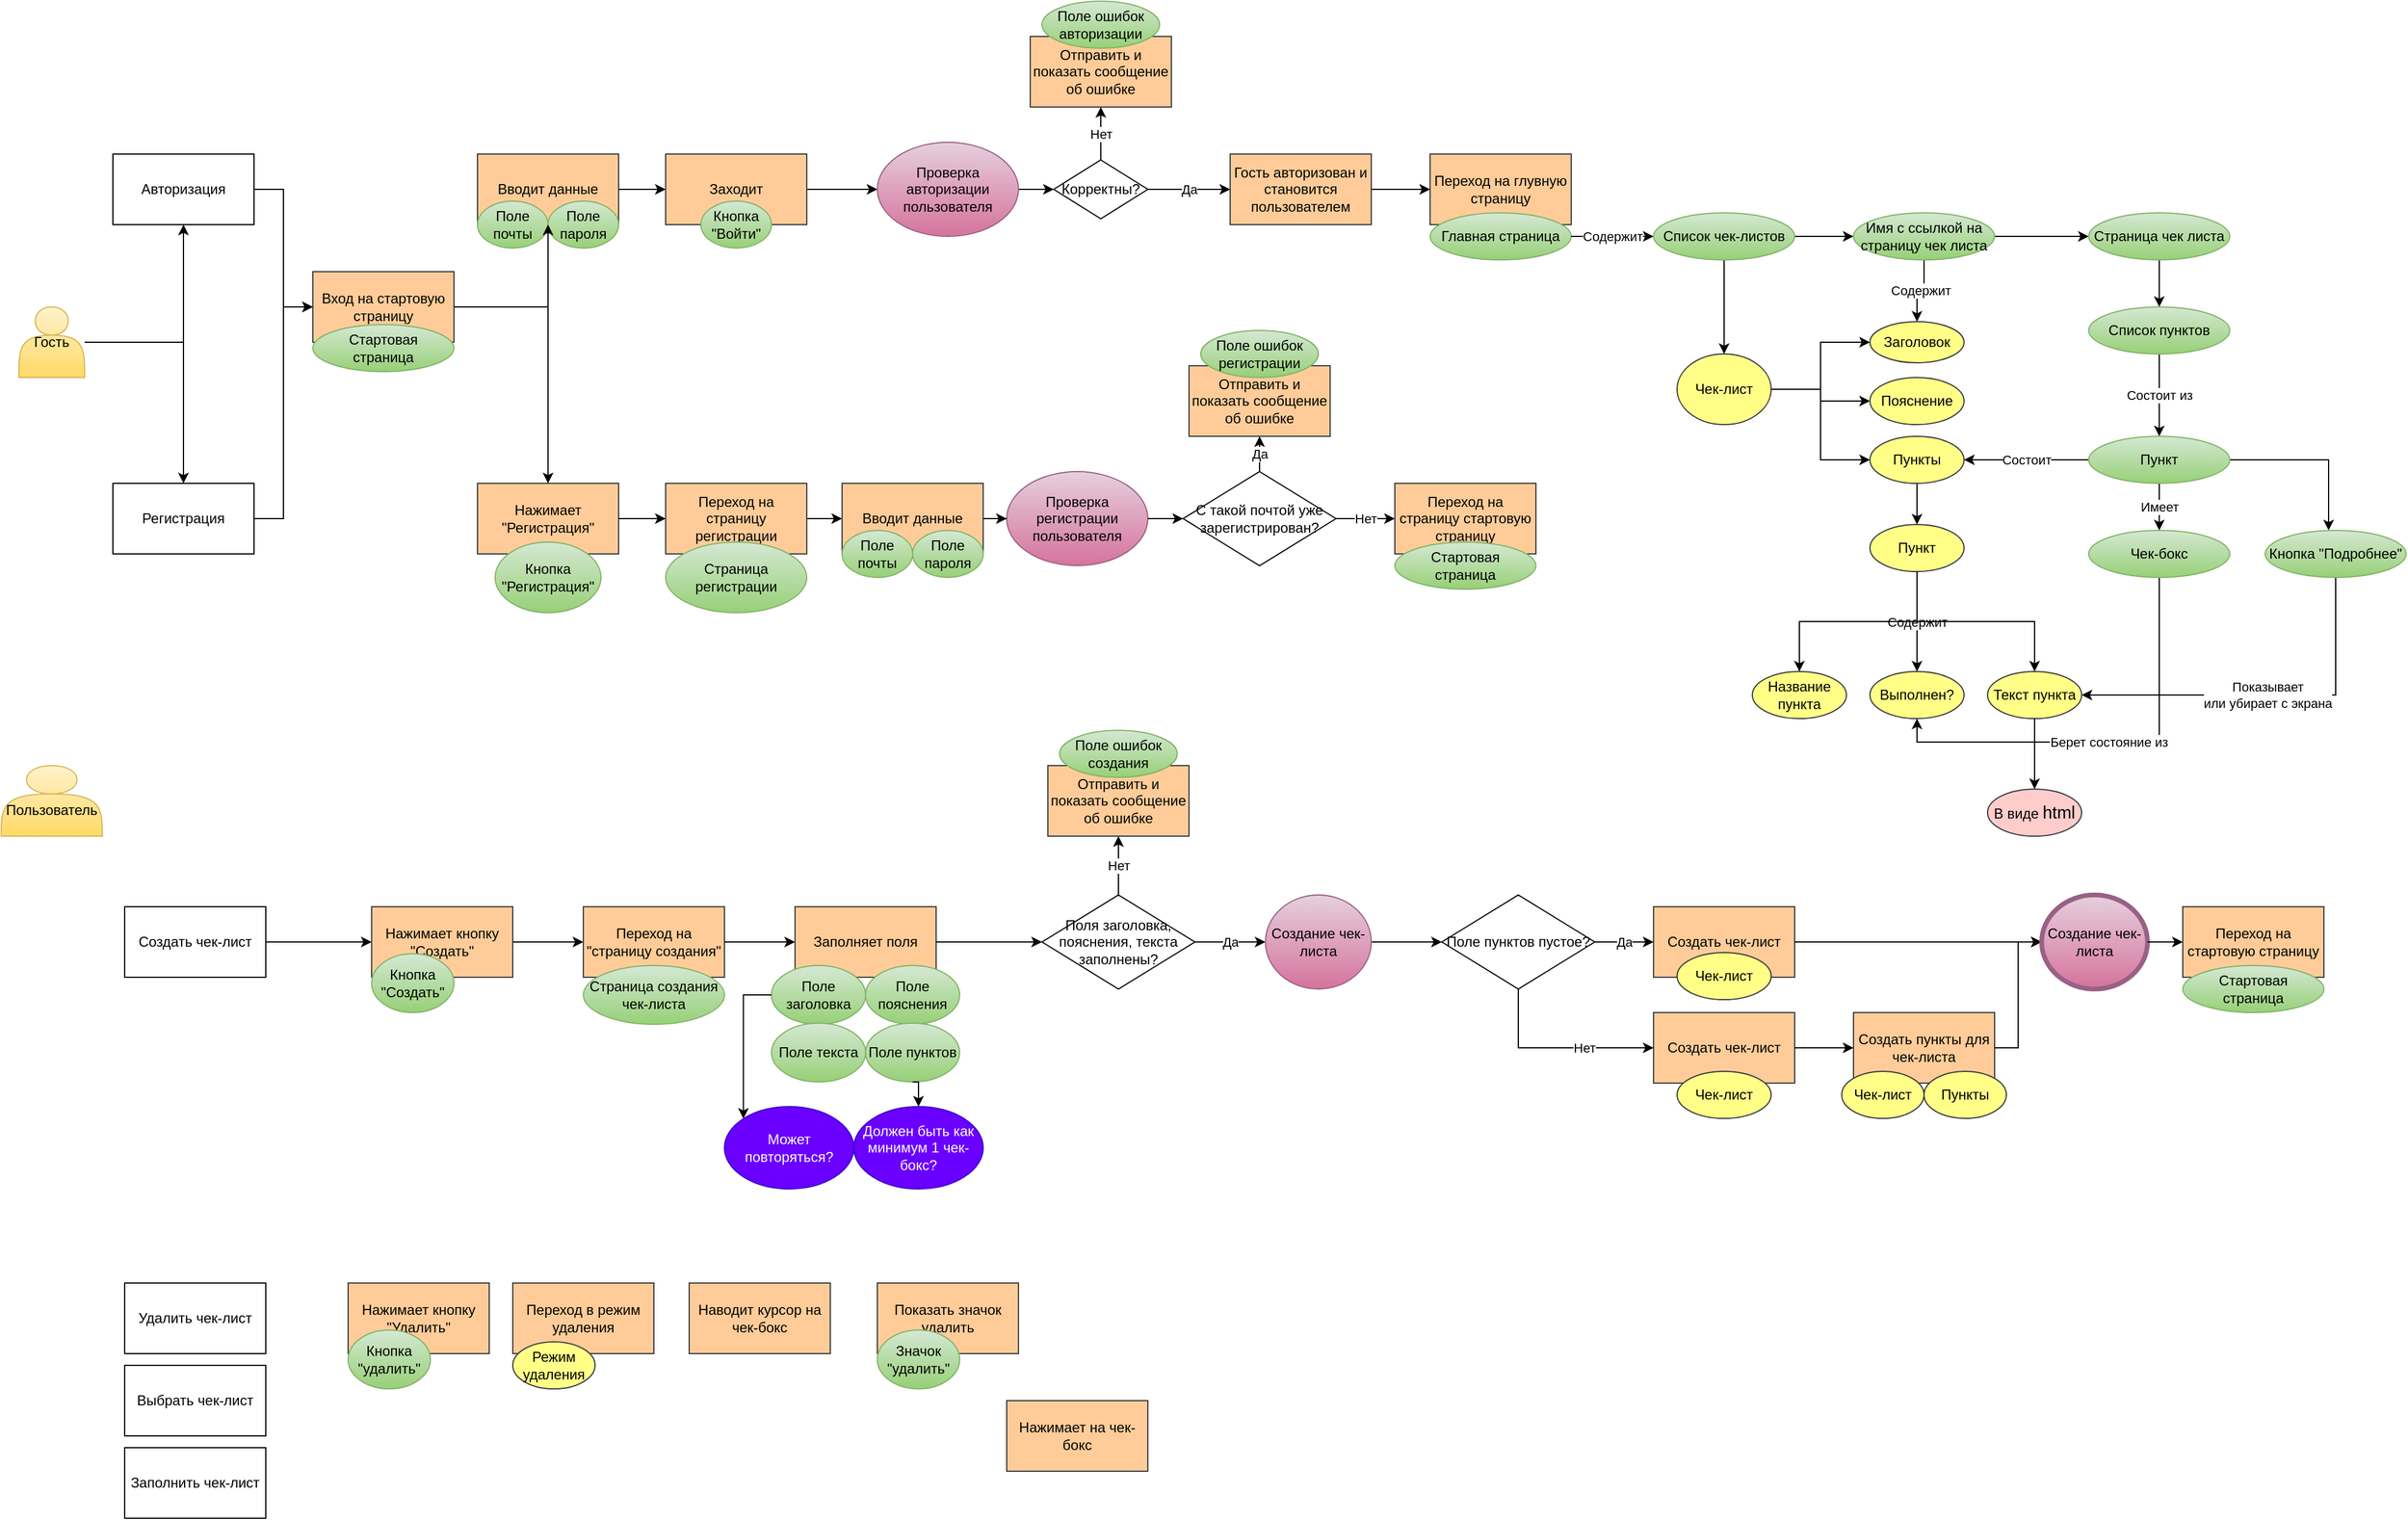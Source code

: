 <mxfile version="13.7.9" type="device" pages="2"><diagram id="hAp0nGm5Zk4I6dHrrMiU" name="Страница 1"><mxGraphModel dx="1695" dy="510" grid="1" gridSize="10" guides="1" tooltips="1" connect="1" arrows="1" fold="1" page="1" pageScale="1" pageWidth="827" pageHeight="1169" math="0" shadow="0"><root><mxCell id="0"/><mxCell id="1" parent="0"/><mxCell id="iDs7KGcmhrMYAhcc_zAi-1" value="Выбрать чек-лист" style="rounded=0;whiteSpace=wrap;html=1;" parent="1" vertex="1"><mxGeometry x="90" y="1410" width="120" height="60" as="geometry"/></mxCell><mxCell id="Vcn08FigB7nq0v90t2fD-1" value="Заполнить чек-лист" style="rounded=0;whiteSpace=wrap;html=1;" parent="1" vertex="1"><mxGeometry x="90" y="1480" width="120" height="60" as="geometry"/></mxCell><mxCell id="DxynelPrsrZIK36I3CF4-153" style="edgeStyle=orthogonalEdgeStyle;rounded=0;orthogonalLoop=1;jettySize=auto;html=1;exitX=1;exitY=0.5;exitDx=0;exitDy=0;entryX=0;entryY=0.5;entryDx=0;entryDy=0;" edge="1" parent="1" source="Vcn08FigB7nq0v90t2fD-2" target="DxynelPrsrZIK36I3CF4-169"><mxGeometry relative="1" as="geometry"/></mxCell><mxCell id="Vcn08FigB7nq0v90t2fD-2" value="Авторизация" style="rounded=0;whiteSpace=wrap;html=1;" parent="1" vertex="1"><mxGeometry x="80" y="380" width="120" height="60" as="geometry"/></mxCell><mxCell id="DxynelPrsrZIK36I3CF4-168" style="edgeStyle=orthogonalEdgeStyle;rounded=0;orthogonalLoop=1;jettySize=auto;html=1;exitX=1;exitY=0.5;exitDx=0;exitDy=0;" edge="1" parent="1" source="DxynelPrsrZIK36I3CF4-169" target="DxynelPrsrZIK36I3CF4-167"><mxGeometry relative="1" as="geometry"/></mxCell><mxCell id="DxynelPrsrZIK36I3CF4-173" style="edgeStyle=orthogonalEdgeStyle;rounded=0;orthogonalLoop=1;jettySize=auto;html=1;exitX=1;exitY=0.5;exitDx=0;exitDy=0;entryX=0;entryY=0.5;entryDx=0;entryDy=0;" edge="1" parent="1" source="Vcn08FigB7nq0v90t2fD-3" target="DxynelPrsrZIK36I3CF4-169"><mxGeometry relative="1" as="geometry"/></mxCell><mxCell id="Vcn08FigB7nq0v90t2fD-3" value="Регистрация" style="rounded=0;whiteSpace=wrap;html=1;" parent="1" vertex="1"><mxGeometry x="80" y="660" width="120" height="60" as="geometry"/></mxCell><mxCell id="EQm_vzaCZYgoABEfjJJD-46" style="edgeStyle=orthogonalEdgeStyle;rounded=0;orthogonalLoop=1;jettySize=auto;html=1;" edge="1" parent="1" source="Vcn08FigB7nq0v90t2fD-4" target="EQm_vzaCZYgoABEfjJJD-45"><mxGeometry relative="1" as="geometry"/></mxCell><mxCell id="Vcn08FigB7nq0v90t2fD-4" value="Создать чек-лист" style="rounded=0;whiteSpace=wrap;html=1;" parent="1" vertex="1"><mxGeometry x="90" y="1020" width="120" height="60" as="geometry"/></mxCell><mxCell id="Vcn08FigB7nq0v90t2fD-5" value="Удалить чек-лист" style="rounded=0;whiteSpace=wrap;html=1;" parent="1" vertex="1"><mxGeometry x="90" y="1340" width="120" height="60" as="geometry"/></mxCell><mxCell id="DxynelPrsrZIK36I3CF4-155" style="edgeStyle=orthogonalEdgeStyle;rounded=0;orthogonalLoop=1;jettySize=auto;html=1;exitX=1;exitY=0.5;exitDx=0;exitDy=0;" edge="1" parent="1" source="DxynelPrsrZIK36I3CF4-147" target="DxynelPrsrZIK36I3CF4-150"><mxGeometry relative="1" as="geometry"/></mxCell><mxCell id="DxynelPrsrZIK36I3CF4-147" value="Вводит данные" style="rounded=0;whiteSpace=wrap;html=1;fillColor=#ffcc99;strokeColor=#36393d;" vertex="1" parent="1"><mxGeometry x="390" y="380" width="120" height="60" as="geometry"/></mxCell><mxCell id="DxynelPrsrZIK36I3CF4-148" value="Поле почты" style="ellipse;whiteSpace=wrap;html=1;rounded=0;strokeColor=#82b366;fillColor=#d5e8d4;gradientColor=#97d077;" vertex="1" parent="1"><mxGeometry x="390" y="420" width="60" height="40" as="geometry"/></mxCell><mxCell id="DxynelPrsrZIK36I3CF4-149" value="Поле пароля" style="ellipse;whiteSpace=wrap;html=1;rounded=0;strokeColor=#82b366;fillColor=#d5e8d4;gradientColor=#97d077;" vertex="1" parent="1"><mxGeometry x="450" y="420" width="60" height="40" as="geometry"/></mxCell><mxCell id="DxynelPrsrZIK36I3CF4-157" value="" style="edgeStyle=orthogonalEdgeStyle;rounded=0;orthogonalLoop=1;jettySize=auto;html=1;entryX=0;entryY=0.5;entryDx=0;entryDy=0;" edge="1" parent="1" source="DxynelPrsrZIK36I3CF4-150" target="DxynelPrsrZIK36I3CF4-158"><mxGeometry relative="1" as="geometry"/></mxCell><mxCell id="DxynelPrsrZIK36I3CF4-150" value="Заходит" style="rounded=0;whiteSpace=wrap;html=1;fillColor=#ffcc99;strokeColor=#36393d;" vertex="1" parent="1"><mxGeometry x="550" y="380" width="120" height="60" as="geometry"/></mxCell><mxCell id="DxynelPrsrZIK36I3CF4-152" style="edgeStyle=orthogonalEdgeStyle;rounded=0;orthogonalLoop=1;jettySize=auto;html=1;" edge="1" parent="1" source="DxynelPrsrZIK36I3CF4-151" target="Vcn08FigB7nq0v90t2fD-2"><mxGeometry relative="1" as="geometry"/></mxCell><mxCell id="zcpMAKgCwcbYdZm_tLDU-1" style="edgeStyle=orthogonalEdgeStyle;rounded=0;orthogonalLoop=1;jettySize=auto;html=1;" edge="1" parent="1" source="DxynelPrsrZIK36I3CF4-151" target="Vcn08FigB7nq0v90t2fD-3"><mxGeometry relative="1" as="geometry"/></mxCell><mxCell id="DxynelPrsrZIK36I3CF4-151" value="Гость" style="shape=actor;whiteSpace=wrap;html=1;gradientColor=#ffd966;fillColor=#fff2cc;strokeColor=#d6b656;" vertex="1" parent="1"><mxGeometry y="510" width="56" height="60" as="geometry"/></mxCell><mxCell id="DxynelPrsrZIK36I3CF4-154" value="Кнопка&lt;br&gt;&quot;Войти&quot;" style="ellipse;whiteSpace=wrap;html=1;rounded=0;strokeColor=#82b366;fillColor=#d5e8d4;gradientColor=#97d077;" vertex="1" parent="1"><mxGeometry x="580" y="420" width="60" height="40" as="geometry"/></mxCell><mxCell id="DxynelPrsrZIK36I3CF4-160" value="Нет" style="edgeStyle=orthogonalEdgeStyle;rounded=0;orthogonalLoop=1;jettySize=auto;html=1;" edge="1" parent="1" source="DxynelPrsrZIK36I3CF4-162" target="DxynelPrsrZIK36I3CF4-159"><mxGeometry relative="1" as="geometry"/></mxCell><mxCell id="DxynelPrsrZIK36I3CF4-161" style="edgeStyle=orthogonalEdgeStyle;rounded=0;orthogonalLoop=1;jettySize=auto;html=1;" edge="1" parent="1" source="DxynelPrsrZIK36I3CF4-158" target="DxynelPrsrZIK36I3CF4-162"><mxGeometry relative="1" as="geometry"><mxPoint x="890" y="410" as="targetPoint"/></mxGeometry></mxCell><mxCell id="DxynelPrsrZIK36I3CF4-158" value="Проверка&lt;br&gt;авторизации&lt;br&gt;пользователя" style="ellipse;whiteSpace=wrap;html=1;rounded=0;strokeColor=#996185;fillColor=#e6d0de;gradientColor=#d5739d;" vertex="1" parent="1"><mxGeometry x="730" y="370" width="120" height="80" as="geometry"/></mxCell><mxCell id="DxynelPrsrZIK36I3CF4-159" value="Отправить и показать сообщение об ошибке" style="rounded=0;whiteSpace=wrap;html=1;fillColor=#ffcc99;strokeColor=#36393d;" vertex="1" parent="1"><mxGeometry x="860" y="280" width="120" height="60" as="geometry"/></mxCell><mxCell id="DxynelPrsrZIK36I3CF4-165" value="Да" style="edgeStyle=orthogonalEdgeStyle;rounded=0;orthogonalLoop=1;jettySize=auto;html=1;exitX=1;exitY=0.5;exitDx=0;exitDy=0;entryX=0;entryY=0.5;entryDx=0;entryDy=0;" edge="1" parent="1" source="DxynelPrsrZIK36I3CF4-162" target="zcpMAKgCwcbYdZm_tLDU-3"><mxGeometry relative="1" as="geometry"><mxPoint x="1000" y="410" as="targetPoint"/></mxGeometry></mxCell><mxCell id="DxynelPrsrZIK36I3CF4-162" value="Корректны?" style="rhombus;whiteSpace=wrap;html=1;" vertex="1" parent="1"><mxGeometry x="880" y="385" width="80" height="50" as="geometry"/></mxCell><mxCell id="DxynelPrsrZIK36I3CF4-163" value="Поле ошибок авторизации" style="ellipse;whiteSpace=wrap;html=1;rounded=0;strokeColor=#82b366;fillColor=#d5e8d4;gradientColor=#97d077;" vertex="1" parent="1"><mxGeometry x="870" y="250" width="100" height="40" as="geometry"/></mxCell><mxCell id="DxynelPrsrZIK36I3CF4-176" style="edgeStyle=orthogonalEdgeStyle;rounded=0;orthogonalLoop=1;jettySize=auto;html=1;exitX=1;exitY=0.5;exitDx=0;exitDy=0;" edge="1" parent="1" source="DxynelPrsrZIK36I3CF4-184" target="DxynelPrsrZIK36I3CF4-195"><mxGeometry relative="1" as="geometry"/></mxCell><mxCell id="DxynelPrsrZIK36I3CF4-171" style="edgeStyle=orthogonalEdgeStyle;rounded=0;orthogonalLoop=1;jettySize=auto;html=1;exitX=1;exitY=0.5;exitDx=0;exitDy=0;" edge="1" parent="1" source="DxynelPrsrZIK36I3CF4-169" target="DxynelPrsrZIK36I3CF4-147"><mxGeometry relative="1" as="geometry"/></mxCell><mxCell id="DxynelPrsrZIK36I3CF4-172" value="" style="group" vertex="1" connectable="0" parent="1"><mxGeometry x="250" y="480" width="120" height="85" as="geometry"/></mxCell><mxCell id="DxynelPrsrZIK36I3CF4-169" value="Вход на стартовую страницу" style="rounded=0;whiteSpace=wrap;html=1;fillColor=#ffcc99;strokeColor=#36393d;" vertex="1" parent="DxynelPrsrZIK36I3CF4-172"><mxGeometry width="120" height="60" as="geometry"/></mxCell><mxCell id="DxynelPrsrZIK36I3CF4-170" value="Стартовая&lt;br&gt;страница" style="ellipse;whiteSpace=wrap;html=1;rounded=0;strokeColor=#82b366;fillColor=#d5e8d4;gradientColor=#97d077;" vertex="1" parent="DxynelPrsrZIK36I3CF4-172"><mxGeometry y="45" width="120" height="40" as="geometry"/></mxCell><mxCell id="DxynelPrsrZIK36I3CF4-185" style="edgeStyle=orthogonalEdgeStyle;rounded=0;orthogonalLoop=1;jettySize=auto;html=1;exitX=1;exitY=0.5;exitDx=0;exitDy=0;" edge="1" parent="1" source="DxynelPrsrZIK36I3CF4-167" target="DxynelPrsrZIK36I3CF4-184"><mxGeometry relative="1" as="geometry"><mxPoint x="510" y="630" as="sourcePoint"/><mxPoint x="680" y="630" as="targetPoint"/></mxGeometry></mxCell><mxCell id="DxynelPrsrZIK36I3CF4-193" value="" style="group" vertex="1" connectable="0" parent="1"><mxGeometry x="840" y="530" width="450" height="220" as="geometry"/></mxCell><mxCell id="DxynelPrsrZIK36I3CF4-175" value="Проверка&lt;br&gt;регистрации&lt;br&gt;пользователя" style="ellipse;whiteSpace=wrap;html=1;rounded=0;strokeColor=#996185;fillColor=#e6d0de;gradientColor=#d5739d;" vertex="1" parent="DxynelPrsrZIK36I3CF4-193"><mxGeometry y="120" width="120" height="80" as="geometry"/></mxCell><mxCell id="DxynelPrsrZIK36I3CF4-180" value="С такой почтой уже зарегистрирован?" style="rhombus;whiteSpace=wrap;html=1;" vertex="1" parent="DxynelPrsrZIK36I3CF4-193"><mxGeometry x="150" y="120" width="130" height="80" as="geometry"/></mxCell><mxCell id="DxynelPrsrZIK36I3CF4-187" value="" style="group" vertex="1" connectable="0" parent="DxynelPrsrZIK36I3CF4-193"><mxGeometry x="155" width="120" height="90" as="geometry"/></mxCell><mxCell id="DxynelPrsrZIK36I3CF4-182" value="Отправить и показать сообщение об ошибке" style="rounded=0;whiteSpace=wrap;html=1;fillColor=#ffcc99;strokeColor=#36393d;" vertex="1" parent="DxynelPrsrZIK36I3CF4-187"><mxGeometry y="30" width="120" height="60" as="geometry"/></mxCell><mxCell id="DxynelPrsrZIK36I3CF4-183" value="Поле ошибок регистрации" style="ellipse;whiteSpace=wrap;html=1;rounded=0;strokeColor=#82b366;fillColor=#d5e8d4;gradientColor=#97d077;" vertex="1" parent="DxynelPrsrZIK36I3CF4-187"><mxGeometry x="10" width="100" height="40" as="geometry"/></mxCell><mxCell id="DxynelPrsrZIK36I3CF4-192" value="" style="group" vertex="1" connectable="0" parent="DxynelPrsrZIK36I3CF4-193"><mxGeometry x="330" y="130" width="120" height="90" as="geometry"/></mxCell><mxCell id="DxynelPrsrZIK36I3CF4-189" value="Переход на страницу стартовую страницу" style="rounded=0;whiteSpace=wrap;html=1;fillColor=#ffcc99;strokeColor=#36393d;" vertex="1" parent="DxynelPrsrZIK36I3CF4-192"><mxGeometry width="120" height="60" as="geometry"/></mxCell><mxCell id="DxynelPrsrZIK36I3CF4-191" value="Стартовая&lt;br&gt;страница" style="ellipse;whiteSpace=wrap;html=1;rounded=0;strokeColor=#82b366;fillColor=#d5e8d4;gradientColor=#97d077;" vertex="1" parent="DxynelPrsrZIK36I3CF4-192"><mxGeometry y="50" width="120" height="40" as="geometry"/></mxCell><mxCell id="DxynelPrsrZIK36I3CF4-181" style="edgeStyle=orthogonalEdgeStyle;rounded=0;orthogonalLoop=1;jettySize=auto;html=1;exitX=1;exitY=0.5;exitDx=0;exitDy=0;" edge="1" parent="DxynelPrsrZIK36I3CF4-193" source="DxynelPrsrZIK36I3CF4-175" target="DxynelPrsrZIK36I3CF4-180"><mxGeometry relative="1" as="geometry"/></mxCell><mxCell id="DxynelPrsrZIK36I3CF4-179" value="Да" style="edgeStyle=orthogonalEdgeStyle;rounded=0;orthogonalLoop=1;jettySize=auto;html=1;exitX=0.5;exitY=0;exitDx=0;exitDy=0;entryX=0.5;entryY=1;entryDx=0;entryDy=0;" edge="1" parent="DxynelPrsrZIK36I3CF4-193" source="DxynelPrsrZIK36I3CF4-180" target="DxynelPrsrZIK36I3CF4-182"><mxGeometry relative="1" as="geometry"><mxPoint x="1010" y="635" as="targetPoint"/></mxGeometry></mxCell><mxCell id="DxynelPrsrZIK36I3CF4-177" value="Нет" style="edgeStyle=orthogonalEdgeStyle;rounded=0;orthogonalLoop=1;jettySize=auto;html=1;exitX=1;exitY=0.5;exitDx=0;exitDy=0;" edge="1" parent="DxynelPrsrZIK36I3CF4-193" source="DxynelPrsrZIK36I3CF4-180" target="DxynelPrsrZIK36I3CF4-189"><mxGeometry relative="1" as="geometry"><mxPoint x="1040" y="660" as="targetPoint"/></mxGeometry></mxCell><mxCell id="DxynelPrsrZIK36I3CF4-198" value="" style="group" vertex="1" connectable="0" parent="1"><mxGeometry x="700" y="660" width="120" height="80" as="geometry"/></mxCell><mxCell id="DxynelPrsrZIK36I3CF4-195" value="Вводит данные" style="rounded=0;whiteSpace=wrap;html=1;fillColor=#ffcc99;strokeColor=#36393d;" vertex="1" parent="DxynelPrsrZIK36I3CF4-198"><mxGeometry width="120" height="60" as="geometry"/></mxCell><mxCell id="DxynelPrsrZIK36I3CF4-196" value="Поле почты" style="ellipse;whiteSpace=wrap;html=1;rounded=0;strokeColor=#82b366;fillColor=#d5e8d4;gradientColor=#97d077;" vertex="1" parent="DxynelPrsrZIK36I3CF4-198"><mxGeometry y="40" width="60" height="40" as="geometry"/></mxCell><mxCell id="DxynelPrsrZIK36I3CF4-197" value="Поле пароля" style="ellipse;whiteSpace=wrap;html=1;rounded=0;strokeColor=#82b366;fillColor=#d5e8d4;gradientColor=#97d077;" vertex="1" parent="DxynelPrsrZIK36I3CF4-198"><mxGeometry x="60" y="40" width="60" height="40" as="geometry"/></mxCell><mxCell id="DxynelPrsrZIK36I3CF4-199" style="edgeStyle=orthogonalEdgeStyle;rounded=0;orthogonalLoop=1;jettySize=auto;html=1;exitX=1;exitY=0.5;exitDx=0;exitDy=0;" edge="1" parent="1" source="DxynelPrsrZIK36I3CF4-195" target="DxynelPrsrZIK36I3CF4-175"><mxGeometry relative="1" as="geometry"/></mxCell><mxCell id="DxynelPrsrZIK36I3CF4-200" value="" style="group" vertex="1" connectable="0" parent="1"><mxGeometry x="550" y="660" width="120" height="110" as="geometry"/></mxCell><mxCell id="DxynelPrsrZIK36I3CF4-184" value="Переход на страницу регистрации" style="rounded=0;whiteSpace=wrap;html=1;fillColor=#ffcc99;strokeColor=#36393d;" vertex="1" parent="DxynelPrsrZIK36I3CF4-200"><mxGeometry width="120" height="60" as="geometry"/></mxCell><mxCell id="DxynelPrsrZIK36I3CF4-186" value="Страница регистрации" style="ellipse;whiteSpace=wrap;html=1;rounded=0;strokeColor=#82b366;fillColor=#d5e8d4;gradientColor=#97d077;" vertex="1" parent="DxynelPrsrZIK36I3CF4-200"><mxGeometry y="50" width="120" height="60" as="geometry"/></mxCell><mxCell id="DxynelPrsrZIK36I3CF4-201" value="" style="group" vertex="1" connectable="0" parent="1"><mxGeometry x="390" y="660" width="120" height="110" as="geometry"/></mxCell><mxCell id="DxynelPrsrZIK36I3CF4-167" value="Нажимает &quot;Регистрация&quot;" style="rounded=0;whiteSpace=wrap;html=1;fillColor=#ffcc99;strokeColor=#36393d;" vertex="1" parent="DxynelPrsrZIK36I3CF4-201"><mxGeometry width="120" height="60" as="geometry"/></mxCell><mxCell id="DxynelPrsrZIK36I3CF4-174" value="Кнопка&lt;br&gt;&quot;Регистрация&quot;" style="ellipse;whiteSpace=wrap;html=1;rounded=0;strokeColor=#82b366;fillColor=#d5e8d4;gradientColor=#97d077;" vertex="1" parent="DxynelPrsrZIK36I3CF4-201"><mxGeometry x="15" y="50" width="90" height="60" as="geometry"/></mxCell><mxCell id="zcpMAKgCwcbYdZm_tLDU-2" value="&lt;br&gt;Пользователь" style="shape=actor;whiteSpace=wrap;html=1;gradientColor=#ffd966;fillColor=#fff2cc;strokeColor=#d6b656;" vertex="1" parent="1"><mxGeometry x="-15" y="900" width="86" height="60" as="geometry"/></mxCell><mxCell id="zcpMAKgCwcbYdZm_tLDU-4" style="edgeStyle=orthogonalEdgeStyle;rounded=0;orthogonalLoop=1;jettySize=auto;html=1;exitX=1;exitY=0.5;exitDx=0;exitDy=0;entryX=0;entryY=0.5;entryDx=0;entryDy=0;" edge="1" parent="1" source="zcpMAKgCwcbYdZm_tLDU-3" target="DxynelPrsrZIK36I3CF4-156"><mxGeometry relative="1" as="geometry"/></mxCell><mxCell id="zcpMAKgCwcbYdZm_tLDU-3" value="Гость авторизован и становится пользователем" style="rounded=0;whiteSpace=wrap;html=1;fillColor=#ffcc99;strokeColor=#36393d;" vertex="1" parent="1"><mxGeometry x="1030" y="380" width="120" height="60" as="geometry"/></mxCell><mxCell id="zcpMAKgCwcbYdZm_tLDU-5" value="" style="group" vertex="1" connectable="0" parent="1"><mxGeometry x="1200" y="380" width="120" height="90" as="geometry"/></mxCell><mxCell id="DxynelPrsrZIK36I3CF4-156" value="Переход на глувную страницу" style="rounded=0;whiteSpace=wrap;html=1;fillColor=#ffcc99;strokeColor=#36393d;" vertex="1" parent="zcpMAKgCwcbYdZm_tLDU-5"><mxGeometry width="120" height="60" as="geometry"/></mxCell><mxCell id="DxynelPrsrZIK36I3CF4-166" value="Главная страница" style="ellipse;whiteSpace=wrap;html=1;rounded=0;strokeColor=#82b366;fillColor=#d5e8d4;gradientColor=#97d077;" vertex="1" parent="zcpMAKgCwcbYdZm_tLDU-5"><mxGeometry y="50" width="120" height="40" as="geometry"/></mxCell><mxCell id="EQm_vzaCZYgoABEfjJJD-2" value="" style="edgeStyle=orthogonalEdgeStyle;rounded=0;orthogonalLoop=1;jettySize=auto;html=1;entryX=0;entryY=0.5;entryDx=0;entryDy=0;" edge="1" parent="1" source="EQm_vzaCZYgoABEfjJJD-11" target="EQm_vzaCZYgoABEfjJJD-3"><mxGeometry relative="1" as="geometry"><mxPoint x="1480" y="450" as="sourcePoint"/></mxGeometry></mxCell><mxCell id="EQm_vzaCZYgoABEfjJJD-5" style="edgeStyle=orthogonalEdgeStyle;rounded=0;orthogonalLoop=1;jettySize=auto;html=1;entryX=0;entryY=0.5;entryDx=0;entryDy=0;" edge="1" parent="1" source="EQm_vzaCZYgoABEfjJJD-12" target="EQm_vzaCZYgoABEfjJJD-6"><mxGeometry relative="1" as="geometry"><mxPoint x="1510" y="560" as="targetPoint"/></mxGeometry></mxCell><mxCell id="zcpMAKgCwcbYdZm_tLDU-7" value="Содержит" style="edgeStyle=orthogonalEdgeStyle;rounded=0;orthogonalLoop=1;jettySize=auto;html=1;" edge="1" parent="1" source="DxynelPrsrZIK36I3CF4-166" target="EQm_vzaCZYgoABEfjJJD-11"><mxGeometry relative="1" as="geometry"/></mxCell><mxCell id="EQm_vzaCZYgoABEfjJJD-4" value="Содержит" style="edgeStyle=orthogonalEdgeStyle;rounded=0;orthogonalLoop=1;jettySize=auto;html=1;" edge="1" parent="1" source="EQm_vzaCZYgoABEfjJJD-3" target="EQm_vzaCZYgoABEfjJJD-13"><mxGeometry relative="1" as="geometry"/></mxCell><mxCell id="EQm_vzaCZYgoABEfjJJD-18" value="" style="edgeStyle=orthogonalEdgeStyle;rounded=0;orthogonalLoop=1;jettySize=auto;html=1;" edge="1" parent="1" source="EQm_vzaCZYgoABEfjJJD-3" target="EQm_vzaCZYgoABEfjJJD-17"><mxGeometry relative="1" as="geometry"/></mxCell><mxCell id="EQm_vzaCZYgoABEfjJJD-3" value="Имя с ссылкой на страницу чек листа" style="ellipse;whiteSpace=wrap;html=1;rounded=0;strokeColor=#82b366;fillColor=#d5e8d4;gradientColor=#97d077;" vertex="1" parent="1"><mxGeometry x="1560" y="430" width="120" height="40" as="geometry"/></mxCell><mxCell id="EQm_vzaCZYgoABEfjJJD-6" value="Пояснение" style="ellipse;whiteSpace=wrap;html=1;rounded=0;strokeColor=#36393d;fillColor=#ffff88;" vertex="1" parent="1"><mxGeometry x="1574" y="570" width="80" height="40" as="geometry"/></mxCell><mxCell id="EQm_vzaCZYgoABEfjJJD-10" value="" style="edgeStyle=orthogonalEdgeStyle;rounded=0;orthogonalLoop=1;jettySize=auto;html=1;" edge="1" parent="1" source="EQm_vzaCZYgoABEfjJJD-17" target="EQm_vzaCZYgoABEfjJJD-9"><mxGeometry relative="1" as="geometry"/></mxCell><mxCell id="EQm_vzaCZYgoABEfjJJD-32" value="Берет состояние из" style="edgeStyle=orthogonalEdgeStyle;rounded=0;orthogonalLoop=1;jettySize=auto;html=1;exitX=0.5;exitY=1;exitDx=0;exitDy=0;entryX=0.5;entryY=1;entryDx=0;entryDy=0;" edge="1" parent="1" source="EQm_vzaCZYgoABEfjJJD-7" target="EQm_vzaCZYgoABEfjJJD-26"><mxGeometry relative="1" as="geometry"/></mxCell><mxCell id="EQm_vzaCZYgoABEfjJJD-7" value="Чек-бокс" style="ellipse;whiteSpace=wrap;html=1;rounded=0;strokeColor=#82b366;fillColor=#d5e8d4;gradientColor=#97d077;" vertex="1" parent="1"><mxGeometry x="1760" y="700" width="120" height="40" as="geometry"/></mxCell><mxCell id="EQm_vzaCZYgoABEfjJJD-21" value="Состоит" style="edgeStyle=orthogonalEdgeStyle;rounded=0;orthogonalLoop=1;jettySize=auto;html=1;exitX=0;exitY=0.5;exitDx=0;exitDy=0;entryX=1;entryY=0.5;entryDx=0;entryDy=0;" edge="1" parent="1" source="EQm_vzaCZYgoABEfjJJD-34" target="EQm_vzaCZYgoABEfjJJD-19"><mxGeometry relative="1" as="geometry"><Array as="points"><mxPoint x="1710" y="640"/><mxPoint x="1710" y="640"/></Array></mxGeometry></mxCell><mxCell id="EQm_vzaCZYgoABEfjJJD-35" value="&lt;span style=&quot;color: rgb(0 , 0 , 0) ; font-family: &amp;#34;helvetica&amp;#34; ; font-size: 11px ; font-style: normal ; font-weight: 400 ; letter-spacing: normal ; text-align: center ; text-indent: 0px ; text-transform: none ; word-spacing: 0px ; background-color: rgb(255 , 255 , 255) ; display: inline ; float: none&quot;&gt;Состоит из&lt;/span&gt;" style="edgeStyle=orthogonalEdgeStyle;rounded=0;orthogonalLoop=1;jettySize=auto;html=1;exitX=0.5;exitY=1;exitDx=0;exitDy=0;" edge="1" parent="1" source="EQm_vzaCZYgoABEfjJJD-9" target="EQm_vzaCZYgoABEfjJJD-34"><mxGeometry relative="1" as="geometry"/></mxCell><mxCell id="EQm_vzaCZYgoABEfjJJD-9" value="Список пунктов" style="ellipse;whiteSpace=wrap;html=1;rounded=0;strokeColor=#82b366;fillColor=#d5e8d4;gradientColor=#97d077;" vertex="1" parent="1"><mxGeometry x="1760" y="510" width="120" height="40" as="geometry"/></mxCell><mxCell id="EQm_vzaCZYgoABEfjJJD-16" style="edgeStyle=orthogonalEdgeStyle;rounded=0;orthogonalLoop=1;jettySize=auto;html=1;exitX=0.5;exitY=1;exitDx=0;exitDy=0;" edge="1" parent="1" source="EQm_vzaCZYgoABEfjJJD-11" target="EQm_vzaCZYgoABEfjJJD-12"><mxGeometry relative="1" as="geometry"/></mxCell><mxCell id="EQm_vzaCZYgoABEfjJJD-11" value="Список чек-листов" style="ellipse;whiteSpace=wrap;html=1;rounded=0;strokeColor=#82b366;fillColor=#d5e8d4;gradientColor=#97d077;" vertex="1" parent="1"><mxGeometry x="1390" y="430" width="120" height="40" as="geometry"/></mxCell><mxCell id="EQm_vzaCZYgoABEfjJJD-15" style="edgeStyle=orthogonalEdgeStyle;rounded=0;orthogonalLoop=1;jettySize=auto;html=1;exitX=1;exitY=0.5;exitDx=0;exitDy=0;" edge="1" parent="1" source="EQm_vzaCZYgoABEfjJJD-12" target="EQm_vzaCZYgoABEfjJJD-13"><mxGeometry relative="1" as="geometry"/></mxCell><mxCell id="EQm_vzaCZYgoABEfjJJD-20" style="edgeStyle=orthogonalEdgeStyle;rounded=0;orthogonalLoop=1;jettySize=auto;html=1;exitX=1;exitY=0.5;exitDx=0;exitDy=0;entryX=0;entryY=0.5;entryDx=0;entryDy=0;" edge="1" parent="1" source="EQm_vzaCZYgoABEfjJJD-12" target="EQm_vzaCZYgoABEfjJJD-19"><mxGeometry relative="1" as="geometry"/></mxCell><mxCell id="EQm_vzaCZYgoABEfjJJD-12" value="Чек-лист" style="ellipse;whiteSpace=wrap;html=1;rounded=0;strokeColor=#36393d;fillColor=#ffff88;" vertex="1" parent="1"><mxGeometry x="1410" y="550" width="80" height="60" as="geometry"/></mxCell><mxCell id="EQm_vzaCZYgoABEfjJJD-13" value="Заголовок" style="ellipse;whiteSpace=wrap;html=1;rounded=0;strokeColor=#36393d;fillColor=#ffff88;" vertex="1" parent="1"><mxGeometry x="1574" y="522.5" width="80" height="35" as="geometry"/></mxCell><mxCell id="EQm_vzaCZYgoABEfjJJD-17" value="Страница чек листа" style="ellipse;whiteSpace=wrap;html=1;rounded=0;strokeColor=#82b366;fillColor=#d5e8d4;gradientColor=#97d077;" vertex="1" parent="1"><mxGeometry x="1760" y="430" width="120" height="40" as="geometry"/></mxCell><mxCell id="EQm_vzaCZYgoABEfjJJD-22" value="Имеет" style="edgeStyle=orthogonalEdgeStyle;rounded=0;orthogonalLoop=1;jettySize=auto;html=1;" edge="1" parent="1" source="EQm_vzaCZYgoABEfjJJD-34" target="EQm_vzaCZYgoABEfjJJD-7"><mxGeometry relative="1" as="geometry"/></mxCell><mxCell id="EQm_vzaCZYgoABEfjJJD-33" style="edgeStyle=orthogonalEdgeStyle;rounded=0;orthogonalLoop=1;jettySize=auto;html=1;entryX=0.45;entryY=0;entryDx=0;entryDy=0;entryPerimeter=0;" edge="1" parent="1" source="EQm_vzaCZYgoABEfjJJD-34" target="EQm_vzaCZYgoABEfjJJD-31"><mxGeometry relative="1" as="geometry"/></mxCell><mxCell id="EQm_vzaCZYgoABEfjJJD-39" style="edgeStyle=orthogonalEdgeStyle;rounded=0;orthogonalLoop=1;jettySize=auto;html=1;exitX=0.5;exitY=1;exitDx=0;exitDy=0;" edge="1" parent="1" source="EQm_vzaCZYgoABEfjJJD-19" target="EQm_vzaCZYgoABEfjJJD-36"><mxGeometry relative="1" as="geometry"/></mxCell><mxCell id="EQm_vzaCZYgoABEfjJJD-19" value="Пункты" style="ellipse;whiteSpace=wrap;html=1;rounded=0;strokeColor=#36393d;fillColor=#ffff88;" vertex="1" parent="1"><mxGeometry x="1574" y="620" width="80" height="40" as="geometry"/></mxCell><mxCell id="EQm_vzaCZYgoABEfjJJD-41" value="Показывает &lt;br&gt;или убирает с экрана" style="edgeStyle=orthogonalEdgeStyle;rounded=0;orthogonalLoop=1;jettySize=auto;html=1;entryX=1;entryY=0.5;entryDx=0;entryDy=0;" edge="1" parent="1" source="EQm_vzaCZYgoABEfjJJD-31" target="EQm_vzaCZYgoABEfjJJD-24"><mxGeometry relative="1" as="geometry"><Array as="points"><mxPoint x="1970" y="840"/></Array></mxGeometry></mxCell><mxCell id="EQm_vzaCZYgoABEfjJJD-31" value="Кнопка &quot;Подробнее&quot;" style="ellipse;whiteSpace=wrap;html=1;rounded=0;strokeColor=#82b366;fillColor=#d5e8d4;gradientColor=#97d077;" vertex="1" parent="1"><mxGeometry x="1910" y="700" width="120" height="40" as="geometry"/></mxCell><mxCell id="EQm_vzaCZYgoABEfjJJD-34" value="Пункт" style="ellipse;whiteSpace=wrap;html=1;rounded=0;strokeColor=#82b366;fillColor=#d5e8d4;gradientColor=#97d077;" vertex="1" parent="1"><mxGeometry x="1760" y="620" width="120" height="40" as="geometry"/></mxCell><mxCell id="EQm_vzaCZYgoABEfjJJD-44" value="" style="group" vertex="1" connectable="0" parent="1"><mxGeometry x="1474" y="695" width="280" height="265" as="geometry"/></mxCell><mxCell id="EQm_vzaCZYgoABEfjJJD-43" value="В виде&amp;nbsp;&lt;span lang=&quot;ru&quot; style=&quot;font-size: 11.0pt ; line-height: 115% ; font-family: &amp;#34;arial&amp;#34; , sans-serif&quot;&gt;html&lt;/span&gt;" style="ellipse;whiteSpace=wrap;html=1;rounded=0;strokeColor=#36393d;fillColor=#ffcccc;" vertex="1" parent="EQm_vzaCZYgoABEfjJJD-44"><mxGeometry x="200" y="225" width="80" height="40" as="geometry"/></mxCell><mxCell id="EQm_vzaCZYgoABEfjJJD-30" value="" style="group" vertex="1" connectable="0" parent="EQm_vzaCZYgoABEfjJJD-44"><mxGeometry y="125" width="280" height="40" as="geometry"/></mxCell><mxCell id="EQm_vzaCZYgoABEfjJJD-24" value="Текст пункта" style="ellipse;whiteSpace=wrap;html=1;rounded=0;strokeColor=#36393d;fillColor=#ffff88;" vertex="1" parent="EQm_vzaCZYgoABEfjJJD-30"><mxGeometry x="200" width="80" height="40" as="geometry"/></mxCell><mxCell id="EQm_vzaCZYgoABEfjJJD-26" value="Выполнен?" style="ellipse;whiteSpace=wrap;html=1;rounded=0;strokeColor=#36393d;fillColor=#ffff88;" vertex="1" parent="EQm_vzaCZYgoABEfjJJD-30"><mxGeometry x="100" width="80" height="40" as="geometry"/></mxCell><mxCell id="EQm_vzaCZYgoABEfjJJD-28" value="Название пункта" style="ellipse;whiteSpace=wrap;html=1;rounded=0;strokeColor=#36393d;fillColor=#ffff88;" vertex="1" parent="EQm_vzaCZYgoABEfjJJD-30"><mxGeometry width="80" height="40" as="geometry"/></mxCell><mxCell id="EQm_vzaCZYgoABEfjJJD-36" value="Пункт" style="ellipse;whiteSpace=wrap;html=1;rounded=0;strokeColor=#36393d;fillColor=#ffff88;" vertex="1" parent="EQm_vzaCZYgoABEfjJJD-44"><mxGeometry x="100" width="80" height="40" as="geometry"/></mxCell><mxCell id="EQm_vzaCZYgoABEfjJJD-27" value="Содержит" style="edgeStyle=orthogonalEdgeStyle;rounded=0;orthogonalLoop=1;jettySize=auto;html=1;" edge="1" parent="EQm_vzaCZYgoABEfjJJD-44" source="EQm_vzaCZYgoABEfjJJD-36" target="EQm_vzaCZYgoABEfjJJD-26"><mxGeometry as="geometry"/></mxCell><mxCell id="EQm_vzaCZYgoABEfjJJD-25" value="" style="edgeStyle=orthogonalEdgeStyle;rounded=0;orthogonalLoop=1;jettySize=auto;html=1;exitX=0.5;exitY=1;exitDx=0;exitDy=0;" edge="1" parent="EQm_vzaCZYgoABEfjJJD-44" source="EQm_vzaCZYgoABEfjJJD-36" target="EQm_vzaCZYgoABEfjJJD-24"><mxGeometry as="geometry"/></mxCell><mxCell id="EQm_vzaCZYgoABEfjJJD-29" style="edgeStyle=orthogonalEdgeStyle;rounded=0;orthogonalLoop=1;jettySize=auto;html=1;exitX=0.5;exitY=1;exitDx=0;exitDy=0;" edge="1" parent="EQm_vzaCZYgoABEfjJJD-44" source="EQm_vzaCZYgoABEfjJJD-36" target="EQm_vzaCZYgoABEfjJJD-28"><mxGeometry as="geometry"/></mxCell><mxCell id="EQm_vzaCZYgoABEfjJJD-42" style="edgeStyle=orthogonalEdgeStyle;rounded=0;orthogonalLoop=1;jettySize=auto;html=1;exitX=0.5;exitY=1;exitDx=0;exitDy=0;" edge="1" parent="EQm_vzaCZYgoABEfjJJD-44" source="EQm_vzaCZYgoABEfjJJD-24" target="EQm_vzaCZYgoABEfjJJD-43"><mxGeometry relative="1" as="geometry"><mxPoint x="1714" y="940" as="targetPoint"/></mxGeometry></mxCell><mxCell id="EQm_vzaCZYgoABEfjJJD-49" value="" style="edgeStyle=orthogonalEdgeStyle;rounded=0;orthogonalLoop=1;jettySize=auto;html=1;" edge="1" parent="1" source="EQm_vzaCZYgoABEfjJJD-45" target="EQm_vzaCZYgoABEfjJJD-48"><mxGeometry relative="1" as="geometry"/></mxCell><mxCell id="EQm_vzaCZYgoABEfjJJD-51" value="" style="group" vertex="1" connectable="0" parent="1"><mxGeometry x="300" y="1020" width="120" height="90" as="geometry"/></mxCell><mxCell id="EQm_vzaCZYgoABEfjJJD-45" value="Нажимает кнопку &quot;Создать&quot;" style="rounded=0;whiteSpace=wrap;html=1;fillColor=#ffcc99;strokeColor=#36393d;" vertex="1" parent="EQm_vzaCZYgoABEfjJJD-51"><mxGeometry width="120" height="60" as="geometry"/></mxCell><mxCell id="EQm_vzaCZYgoABEfjJJD-47" value="Кнопка&lt;br&gt;&quot;Создать&quot;" style="ellipse;whiteSpace=wrap;html=1;rounded=0;strokeColor=#82b366;fillColor=#d5e8d4;gradientColor=#97d077;" vertex="1" parent="EQm_vzaCZYgoABEfjJJD-51"><mxGeometry y="40" width="70" height="50" as="geometry"/></mxCell><mxCell id="EQm_vzaCZYgoABEfjJJD-52" value="" style="group" vertex="1" connectable="0" parent="1"><mxGeometry x="480" y="1020" width="120" height="100" as="geometry"/></mxCell><mxCell id="EQm_vzaCZYgoABEfjJJD-48" value="Переход на &quot;страницу создания&quot;" style="rounded=0;whiteSpace=wrap;html=1;fillColor=#ffcc99;strokeColor=#36393d;" vertex="1" parent="EQm_vzaCZYgoABEfjJJD-52"><mxGeometry width="120" height="60" as="geometry"/></mxCell><mxCell id="EQm_vzaCZYgoABEfjJJD-50" value="Страница создания чек-листа" style="ellipse;whiteSpace=wrap;html=1;rounded=0;strokeColor=#82b366;fillColor=#d5e8d4;gradientColor=#97d077;" vertex="1" parent="EQm_vzaCZYgoABEfjJJD-52"><mxGeometry y="50" width="120" height="50" as="geometry"/></mxCell><mxCell id="EQm_vzaCZYgoABEfjJJD-54" value="" style="edgeStyle=orthogonalEdgeStyle;rounded=0;orthogonalLoop=1;jettySize=auto;html=1;" edge="1" parent="1" source="EQm_vzaCZYgoABEfjJJD-48" target="EQm_vzaCZYgoABEfjJJD-53"><mxGeometry relative="1" as="geometry"/></mxCell><mxCell id="EQm_vzaCZYgoABEfjJJD-82" value="" style="group" vertex="1" connectable="0" parent="1"><mxGeometry x="600" y="1020" width="220" height="240" as="geometry"/></mxCell><mxCell id="EQm_vzaCZYgoABEfjJJD-53" value="Заполняет поля" style="rounded=0;whiteSpace=wrap;html=1;fillColor=#ffcc99;strokeColor=#36393d;" vertex="1" parent="EQm_vzaCZYgoABEfjJJD-82"><mxGeometry x="60" width="120" height="60" as="geometry"/></mxCell><mxCell id="EQm_vzaCZYgoABEfjJJD-55" value="Поле заголовка" style="ellipse;whiteSpace=wrap;html=1;rounded=0;strokeColor=#82b366;fillColor=#d5e8d4;gradientColor=#97d077;" vertex="1" parent="EQm_vzaCZYgoABEfjJJD-82"><mxGeometry x="40" y="50" width="80" height="50" as="geometry"/></mxCell><mxCell id="EQm_vzaCZYgoABEfjJJD-56" value="Поле пояснения" style="ellipse;whiteSpace=wrap;html=1;rounded=0;strokeColor=#82b366;fillColor=#d5e8d4;gradientColor=#97d077;" vertex="1" parent="EQm_vzaCZYgoABEfjJJD-82"><mxGeometry x="120" y="50" width="80" height="50" as="geometry"/></mxCell><mxCell id="EQm_vzaCZYgoABEfjJJD-57" value="Поле текста" style="ellipse;whiteSpace=wrap;html=1;rounded=0;strokeColor=#82b366;fillColor=#d5e8d4;gradientColor=#97d077;" vertex="1" parent="EQm_vzaCZYgoABEfjJJD-82"><mxGeometry x="40" y="99" width="80" height="50" as="geometry"/></mxCell><mxCell id="EQm_vzaCZYgoABEfjJJD-58" value="Поле пунктов" style="ellipse;whiteSpace=wrap;html=1;rounded=0;strokeColor=#82b366;fillColor=#d5e8d4;gradientColor=#97d077;" vertex="1" parent="EQm_vzaCZYgoABEfjJJD-82"><mxGeometry x="120" y="99" width="80" height="50" as="geometry"/></mxCell><mxCell id="EQm_vzaCZYgoABEfjJJD-59" value="Должен быть как минимум 1 чек-бокс?" style="ellipse;whiteSpace=wrap;html=1;rounded=0;strokeColor=#3700CC;fillColor=#6a00ff;fontColor=#ffffff;" vertex="1" parent="EQm_vzaCZYgoABEfjJJD-82"><mxGeometry x="110" y="170" width="110" height="70" as="geometry"/></mxCell><mxCell id="EQm_vzaCZYgoABEfjJJD-81" style="edgeStyle=orthogonalEdgeStyle;rounded=0;orthogonalLoop=1;jettySize=auto;html=1;exitX=0.5;exitY=1;exitDx=0;exitDy=0;entryX=0.5;entryY=0;entryDx=0;entryDy=0;" edge="1" parent="EQm_vzaCZYgoABEfjJJD-82" source="EQm_vzaCZYgoABEfjJJD-58" target="EQm_vzaCZYgoABEfjJJD-59"><mxGeometry relative="1" as="geometry"/></mxCell><mxCell id="EQm_vzaCZYgoABEfjJJD-79" value="Может повторяться?" style="ellipse;whiteSpace=wrap;html=1;rounded=0;strokeColor=#3700CC;fillColor=#6a00ff;fontColor=#ffffff;" vertex="1" parent="EQm_vzaCZYgoABEfjJJD-82"><mxGeometry y="170" width="110" height="70" as="geometry"/></mxCell><mxCell id="EQm_vzaCZYgoABEfjJJD-80" style="edgeStyle=orthogonalEdgeStyle;rounded=0;orthogonalLoop=1;jettySize=auto;html=1;exitX=0;exitY=0.5;exitDx=0;exitDy=0;entryX=0;entryY=0;entryDx=0;entryDy=0;" edge="1" parent="EQm_vzaCZYgoABEfjJJD-82" source="EQm_vzaCZYgoABEfjJJD-55" target="EQm_vzaCZYgoABEfjJJD-79"><mxGeometry relative="1" as="geometry"/></mxCell><mxCell id="EQm_vzaCZYgoABEfjJJD-76" style="edgeStyle=orthogonalEdgeStyle;rounded=0;orthogonalLoop=1;jettySize=auto;html=1;" edge="1" parent="1" source="EQm_vzaCZYgoABEfjJJD-53" target="EQm_vzaCZYgoABEfjJJD-69"><mxGeometry x="1810" y="1680" as="geometry"><mxPoint x="1000" y="1050" as="sourcePoint"/></mxGeometry></mxCell><mxCell id="EQm_vzaCZYgoABEfjJJD-69" value="Поля заголовка, пояснения, текста заполнены?" style="rhombus;whiteSpace=wrap;html=1;" vertex="1" parent="1"><mxGeometry x="870" y="1010" width="130" height="80" as="geometry"/></mxCell><mxCell id="EQm_vzaCZYgoABEfjJJD-70" value="" style="group" vertex="1" connectable="0" parent="1"><mxGeometry x="875" y="870" width="120" height="90" as="geometry"/></mxCell><mxCell id="EQm_vzaCZYgoABEfjJJD-71" value="Отправить и показать сообщение об ошибке" style="rounded=0;whiteSpace=wrap;html=1;fillColor=#ffcc99;strokeColor=#36393d;" vertex="1" parent="EQm_vzaCZYgoABEfjJJD-70"><mxGeometry y="30" width="120" height="60" as="geometry"/></mxCell><mxCell id="EQm_vzaCZYgoABEfjJJD-72" value="Поле ошибок создания" style="ellipse;whiteSpace=wrap;html=1;rounded=0;strokeColor=#82b366;fillColor=#d5e8d4;gradientColor=#97d077;" vertex="1" parent="EQm_vzaCZYgoABEfjJJD-70"><mxGeometry x="10" width="100" height="40" as="geometry"/></mxCell><mxCell id="EQm_vzaCZYgoABEfjJJD-77" value="Нет" style="edgeStyle=orthogonalEdgeStyle;rounded=0;orthogonalLoop=1;jettySize=auto;html=1;exitX=0.5;exitY=0;exitDx=0;exitDy=0;entryX=0.5;entryY=1;entryDx=0;entryDy=0;" edge="1" parent="1" source="EQm_vzaCZYgoABEfjJJD-69" target="EQm_vzaCZYgoABEfjJJD-71"><mxGeometry x="1770" y="1680" as="geometry"><mxPoint x="2780" y="2315" as="targetPoint"/></mxGeometry></mxCell><mxCell id="EQm_vzaCZYgoABEfjJJD-95" value="Да" style="edgeStyle=orthogonalEdgeStyle;rounded=0;orthogonalLoop=1;jettySize=auto;html=1;entryX=0;entryY=0.5;entryDx=0;entryDy=0;" edge="1" parent="1" source="EQm_vzaCZYgoABEfjJJD-69" target="EQm_vzaCZYgoABEfjJJD-113"><mxGeometry x="840" y="870" as="geometry"/></mxCell><mxCell id="EQm_vzaCZYgoABEfjJJD-114" style="edgeStyle=orthogonalEdgeStyle;rounded=0;orthogonalLoop=1;jettySize=auto;html=1;" edge="1" parent="1" source="EQm_vzaCZYgoABEfjJJD-113" target="EQm_vzaCZYgoABEfjJJD-87"><mxGeometry relative="1" as="geometry"/></mxCell><mxCell id="EQm_vzaCZYgoABEfjJJD-113" value="Создание чек-листа" style="ellipse;whiteSpace=wrap;html=1;rounded=0;strokeColor=#996185;fillColor=#e6d0de;gradientColor=#d5739d;" vertex="1" parent="1"><mxGeometry x="1060" y="1010" width="90" height="80" as="geometry"/></mxCell><mxCell id="EQm_vzaCZYgoABEfjJJD-87" value="Поле пунктов пустое?" style="rhombus;whiteSpace=wrap;html=1;" vertex="1" parent="1"><mxGeometry x="1210" y="1010" width="130" height="80" as="geometry"/></mxCell><mxCell id="EQm_vzaCZYgoABEfjJJD-99" value="" style="group" vertex="1" connectable="0" parent="1"><mxGeometry x="1390" y="1110" width="120" height="90" as="geometry"/></mxCell><mxCell id="EQm_vzaCZYgoABEfjJJD-89" value="Создать чек-лист" style="rounded=0;whiteSpace=wrap;html=1;fillColor=#ffcc99;strokeColor=#36393d;" vertex="1" parent="EQm_vzaCZYgoABEfjJJD-99"><mxGeometry width="120" height="60" as="geometry"/></mxCell><mxCell id="EQm_vzaCZYgoABEfjJJD-97" value="Чек-лист" style="ellipse;whiteSpace=wrap;html=1;rounded=0;strokeColor=#36393d;fillColor=#ffff88;" vertex="1" parent="EQm_vzaCZYgoABEfjJJD-99"><mxGeometry x="20" y="50" width="80" height="40" as="geometry"/></mxCell><mxCell id="EQm_vzaCZYgoABEfjJJD-100" value="" style="group" vertex="1" connectable="0" parent="1"><mxGeometry x="1560" y="1110" width="120" height="90" as="geometry"/></mxCell><mxCell id="EQm_vzaCZYgoABEfjJJD-92" value="Создать пункты для чек-листа" style="rounded=0;whiteSpace=wrap;html=1;fillColor=#ffcc99;strokeColor=#36393d;" vertex="1" parent="EQm_vzaCZYgoABEfjJJD-100"><mxGeometry width="120" height="60" as="geometry"/></mxCell><mxCell id="EQm_vzaCZYgoABEfjJJD-98" value="Пункты" style="ellipse;whiteSpace=wrap;html=1;rounded=0;strokeColor=#36393d;fillColor=#ffff88;" vertex="1" parent="EQm_vzaCZYgoABEfjJJD-100"><mxGeometry x="60" y="50" width="70" height="40" as="geometry"/></mxCell><mxCell id="EQm_vzaCZYgoABEfjJJD-109" value="Чек-лист" style="ellipse;whiteSpace=wrap;html=1;rounded=0;strokeColor=#36393d;fillColor=#ffff88;" vertex="1" parent="EQm_vzaCZYgoABEfjJJD-100"><mxGeometry x="-10" y="50" width="70" height="40" as="geometry"/></mxCell><mxCell id="EQm_vzaCZYgoABEfjJJD-88" value="Да" style="edgeStyle=orthogonalEdgeStyle;rounded=0;orthogonalLoop=1;jettySize=auto;html=1;" edge="1" parent="1" source="EQm_vzaCZYgoABEfjJJD-87" target="EQm_vzaCZYgoABEfjJJD-74"><mxGeometry x="3910" y="3170" as="geometry"/></mxCell><mxCell id="EQm_vzaCZYgoABEfjJJD-90" value="Нет" style="edgeStyle=orthogonalEdgeStyle;rounded=0;orthogonalLoop=1;jettySize=auto;html=1;exitX=0.5;exitY=1;exitDx=0;exitDy=0;entryX=0;entryY=0.5;entryDx=0;entryDy=0;" edge="1" parent="1" source="EQm_vzaCZYgoABEfjJJD-87" target="EQm_vzaCZYgoABEfjJJD-89"><mxGeometry x="2560" y="2090" as="geometry"><mxPoint x="-2" y="25" as="offset"/></mxGeometry></mxCell><mxCell id="EQm_vzaCZYgoABEfjJJD-94" style="edgeStyle=orthogonalEdgeStyle;rounded=0;orthogonalLoop=1;jettySize=auto;html=1;exitX=1;exitY=0.5;exitDx=0;exitDy=0;entryX=0;entryY=0.5;entryDx=0;entryDy=0;" edge="1" parent="1" source="EQm_vzaCZYgoABEfjJJD-92" target="EQm_vzaCZYgoABEfjJJD-112"><mxGeometry x="3910" y="3170" as="geometry"/></mxCell><mxCell id="EQm_vzaCZYgoABEfjJJD-93" value="" style="edgeStyle=orthogonalEdgeStyle;rounded=0;orthogonalLoop=1;jettySize=auto;html=1;" edge="1" parent="1" source="EQm_vzaCZYgoABEfjJJD-89" target="EQm_vzaCZYgoABEfjJJD-92"><mxGeometry x="2740" y="2190" as="geometry"/></mxCell><mxCell id="EQm_vzaCZYgoABEfjJJD-106" value="" style="group" vertex="1" connectable="0" parent="1"><mxGeometry x="1390" y="1020" width="120" height="79" as="geometry"/></mxCell><mxCell id="EQm_vzaCZYgoABEfjJJD-74" value="Создать чек-лист" style="rounded=0;whiteSpace=wrap;html=1;fillColor=#ffcc99;strokeColor=#36393d;" vertex="1" parent="EQm_vzaCZYgoABEfjJJD-106"><mxGeometry width="120" height="60" as="geometry"/></mxCell><mxCell id="EQm_vzaCZYgoABEfjJJD-105" value="Чек-лист" style="ellipse;whiteSpace=wrap;html=1;rounded=0;strokeColor=#36393d;fillColor=#ffff88;" vertex="1" parent="EQm_vzaCZYgoABEfjJJD-106"><mxGeometry x="20" y="39" width="80" height="40" as="geometry"/></mxCell><mxCell id="EQm_vzaCZYgoABEfjJJD-86" style="edgeStyle=orthogonalEdgeStyle;rounded=0;orthogonalLoop=1;jettySize=auto;html=1;entryX=0;entryY=0.5;entryDx=0;entryDy=0;" edge="1" parent="1" source="EQm_vzaCZYgoABEfjJJD-74" target="EQm_vzaCZYgoABEfjJJD-112"><mxGeometry x="4270" y="3190" as="geometry"/></mxCell><mxCell id="EQm_vzaCZYgoABEfjJJD-116" value="" style="group" vertex="1" connectable="0" parent="1"><mxGeometry x="1720" y="1010" width="240" height="100" as="geometry"/></mxCell><mxCell id="EQm_vzaCZYgoABEfjJJD-112" value="Создание чек-листа" style="ellipse;whiteSpace=wrap;html=1;rounded=0;strokeColor=#996185;fillColor=#e6d0de;gradientColor=#d5739d;strokeWidth=4;" vertex="1" parent="EQm_vzaCZYgoABEfjJJD-116"><mxGeometry width="90" height="80" as="geometry"/></mxCell><mxCell id="EQm_vzaCZYgoABEfjJJD-83" value="" style="group" vertex="1" connectable="0" parent="EQm_vzaCZYgoABEfjJJD-116"><mxGeometry x="120" y="10" width="120" height="90" as="geometry"/></mxCell><mxCell id="EQm_vzaCZYgoABEfjJJD-84" value="Переход на стартовую страницу" style="rounded=0;whiteSpace=wrap;html=1;fillColor=#ffcc99;strokeColor=#36393d;" vertex="1" parent="EQm_vzaCZYgoABEfjJJD-83"><mxGeometry width="120" height="60" as="geometry"/></mxCell><mxCell id="EQm_vzaCZYgoABEfjJJD-85" value="Стартовая&lt;br&gt;страница" style="ellipse;whiteSpace=wrap;html=1;rounded=0;strokeColor=#82b366;fillColor=#d5e8d4;gradientColor=#97d077;" vertex="1" parent="EQm_vzaCZYgoABEfjJJD-83"><mxGeometry y="50" width="120" height="40" as="geometry"/></mxCell><mxCell id="EQm_vzaCZYgoABEfjJJD-115" style="edgeStyle=orthogonalEdgeStyle;rounded=0;orthogonalLoop=1;jettySize=auto;html=1;exitX=1;exitY=0.5;exitDx=0;exitDy=0;entryX=0;entryY=0.5;entryDx=0;entryDy=0;" edge="1" parent="EQm_vzaCZYgoABEfjJJD-116" source="EQm_vzaCZYgoABEfjJJD-112" target="EQm_vzaCZYgoABEfjJJD-84"><mxGeometry relative="1" as="geometry"/></mxCell><mxCell id="EQm_vzaCZYgoABEfjJJD-117" value="" style="group" vertex="1" connectable="0" parent="1"><mxGeometry x="280" y="1340" width="120" height="90" as="geometry"/></mxCell><mxCell id="EQm_vzaCZYgoABEfjJJD-118" value="Нажимает кнопку &quot;Удалить&quot;" style="rounded=0;whiteSpace=wrap;html=1;fillColor=#ffcc99;strokeColor=#36393d;" vertex="1" parent="EQm_vzaCZYgoABEfjJJD-117"><mxGeometry width="120" height="60" as="geometry"/></mxCell><mxCell id="EQm_vzaCZYgoABEfjJJD-119" value="Кнопка&lt;br&gt;&quot;удалить&quot;" style="ellipse;whiteSpace=wrap;html=1;rounded=0;strokeColor=#82b366;fillColor=#d5e8d4;gradientColor=#97d077;" vertex="1" parent="EQm_vzaCZYgoABEfjJJD-117"><mxGeometry y="40" width="70" height="50" as="geometry"/></mxCell><mxCell id="EQm_vzaCZYgoABEfjJJD-123" value="" style="group" vertex="1" connectable="0" parent="1"><mxGeometry x="420" y="1340" width="130" height="90" as="geometry"/></mxCell><mxCell id="EQm_vzaCZYgoABEfjJJD-124" value="Переход в режим удаления" style="rounded=0;whiteSpace=wrap;html=1;fillColor=#ffcc99;strokeColor=#36393d;" vertex="1" parent="EQm_vzaCZYgoABEfjJJD-123"><mxGeometry width="120" height="60" as="geometry"/></mxCell><mxCell id="EQm_vzaCZYgoABEfjJJD-126" value="Режим удаления" style="ellipse;whiteSpace=wrap;html=1;rounded=0;strokeColor=#36393d;fillColor=#ffff88;" vertex="1" parent="EQm_vzaCZYgoABEfjJJD-123"><mxGeometry y="50" width="70" height="40" as="geometry"/></mxCell><mxCell id="EQm_vzaCZYgoABEfjJJD-121" value="Наводит курсор на чек-бокс" style="rounded=0;whiteSpace=wrap;html=1;fillColor=#ffcc99;strokeColor=#36393d;" vertex="1" parent="1"><mxGeometry x="570" y="1340" width="120" height="60" as="geometry"/></mxCell><mxCell id="EQm_vzaCZYgoABEfjJJD-128" value="Нажимает на чек-бокс" style="rounded=0;whiteSpace=wrap;html=1;fillColor=#ffcc99;strokeColor=#36393d;" vertex="1" parent="1"><mxGeometry x="840" y="1440" width="120" height="60" as="geometry"/></mxCell><mxCell id="EQm_vzaCZYgoABEfjJJD-129" value="" style="group" vertex="1" connectable="0" parent="1"><mxGeometry x="730" y="1340" width="120" height="90" as="geometry"/></mxCell><mxCell id="EQm_vzaCZYgoABEfjJJD-127" value="Показать значок удалить" style="rounded=0;whiteSpace=wrap;html=1;fillColor=#ffcc99;strokeColor=#36393d;" vertex="1" parent="EQm_vzaCZYgoABEfjJJD-129"><mxGeometry width="120" height="60" as="geometry"/></mxCell><mxCell id="EQm_vzaCZYgoABEfjJJD-122" value="Значок &quot;удалить&quot;" style="ellipse;whiteSpace=wrap;html=1;rounded=0;strokeColor=#82b366;fillColor=#d5e8d4;gradientColor=#97d077;" vertex="1" parent="EQm_vzaCZYgoABEfjJJD-129"><mxGeometry y="40" width="70" height="50" as="geometry"/></mxCell></root></mxGraphModel></diagram><diagram id="6lW1OEPSAQi6X88S7Ekb" name="Примеры элементов схем"><mxGraphModel dx="1695" dy="510" grid="1" gridSize="10" guides="1" tooltips="1" connect="1" arrows="1" fold="1" page="1" pageScale="1" pageWidth="827" pageHeight="1169" math="0" shadow="0"><root><mxCell id="hyFz-ZEwqOHRRFYcDfip-0"/><mxCell id="hyFz-ZEwqOHRRFYcDfip-1" parent="hyFz-ZEwqOHRRFYcDfip-0"/><mxCell id="hyFz-ZEwqOHRRFYcDfip-2" value="" style="edgeStyle=orthogonalEdgeStyle;rounded=0;orthogonalLoop=1;jettySize=auto;html=1;" edge="1" parent="hyFz-ZEwqOHRRFYcDfip-1" source="hyFz-ZEwqOHRRFYcDfip-3" target="hyFz-ZEwqOHRRFYcDfip-6"><mxGeometry relative="1" as="geometry"/></mxCell><mxCell id="hyFz-ZEwqOHRRFYcDfip-3" value="Фича" style="rounded=0;whiteSpace=wrap;html=1;" vertex="1" parent="hyFz-ZEwqOHRRFYcDfip-1"><mxGeometry x="170" y="760" width="120" height="60" as="geometry"/></mxCell><mxCell id="hyFz-ZEwqOHRRFYcDfip-4" value="" style="edgeStyle=orthogonalEdgeStyle;rounded=0;orthogonalLoop=1;jettySize=auto;html=1;" edge="1" parent="hyFz-ZEwqOHRRFYcDfip-1" source="hyFz-ZEwqOHRRFYcDfip-12" target="hyFz-ZEwqOHRRFYcDfip-18"><mxGeometry relative="1" as="geometry"/></mxCell><mxCell id="hyFz-ZEwqOHRRFYcDfip-5" value="" style="edgeStyle=orthogonalEdgeStyle;rounded=0;orthogonalLoop=1;jettySize=auto;html=1;" edge="1" parent="hyFz-ZEwqOHRRFYcDfip-1" source="hyFz-ZEwqOHRRFYcDfip-6" target="hyFz-ZEwqOHRRFYcDfip-11"><mxGeometry relative="1" as="geometry"/></mxCell><mxCell id="hyFz-ZEwqOHRRFYcDfip-6" value="Последовательность&lt;br&gt;действий" style="rounded=0;whiteSpace=wrap;html=1;fillColor=#ffcc99;strokeColor=#36393d;" vertex="1" parent="hyFz-ZEwqOHRRFYcDfip-1"><mxGeometry x="370" y="760" width="120" height="60" as="geometry"/></mxCell><mxCell id="hyFz-ZEwqOHRRFYcDfip-7" style="edgeStyle=orthogonalEdgeStyle;rounded=0;orthogonalLoop=1;jettySize=auto;html=1;" edge="1" parent="hyFz-ZEwqOHRRFYcDfip-1" source="hyFz-ZEwqOHRRFYcDfip-12" target="hyFz-ZEwqOHRRFYcDfip-14"><mxGeometry relative="1" as="geometry"/></mxCell><mxCell id="hyFz-ZEwqOHRRFYcDfip-8" style="edgeStyle=orthogonalEdgeStyle;rounded=0;orthogonalLoop=1;jettySize=auto;html=1;" edge="1" parent="hyFz-ZEwqOHRRFYcDfip-1" source="hyFz-ZEwqOHRRFYcDfip-12" target="hyFz-ZEwqOHRRFYcDfip-15"><mxGeometry relative="1" as="geometry"/></mxCell><mxCell id="hyFz-ZEwqOHRRFYcDfip-9" style="edgeStyle=orthogonalEdgeStyle;rounded=0;orthogonalLoop=1;jettySize=auto;html=1;" edge="1" parent="hyFz-ZEwqOHRRFYcDfip-1" source="hyFz-ZEwqOHRRFYcDfip-12" target="hyFz-ZEwqOHRRFYcDfip-16"><mxGeometry relative="1" as="geometry"/></mxCell><mxCell id="hyFz-ZEwqOHRRFYcDfip-10" style="edgeStyle=orthogonalEdgeStyle;rounded=0;orthogonalLoop=1;jettySize=auto;html=1;exitX=0.5;exitY=1;exitDx=0;exitDy=0;entryX=0.5;entryY=0;entryDx=0;entryDy=0;" edge="1" parent="hyFz-ZEwqOHRRFYcDfip-1" source="hyFz-ZEwqOHRRFYcDfip-11" target="hyFz-ZEwqOHRRFYcDfip-12"><mxGeometry relative="1" as="geometry"/></mxCell><mxCell id="hyFz-ZEwqOHRRFYcDfip-11" value="часть&lt;br&gt;последовательности" style="whiteSpace=wrap;html=1;rounded=0;strokeColor=#36393d;fillColor=#ffcc99;" vertex="1" parent="hyFz-ZEwqOHRRFYcDfip-1"><mxGeometry x="570" y="760" width="120" height="60" as="geometry"/></mxCell><mxCell id="hyFz-ZEwqOHRRFYcDfip-12" value="Включает" style="rhombus;whiteSpace=wrap;html=1;" vertex="1" parent="hyFz-ZEwqOHRRFYcDfip-1"><mxGeometry x="590" y="860" width="80" height="80" as="geometry"/></mxCell><mxCell id="hyFz-ZEwqOHRRFYcDfip-13" value="" style="group" vertex="1" connectable="0" parent="hyFz-ZEwqOHRRFYcDfip-1"><mxGeometry x="260" y="1020" width="650" height="215" as="geometry"/></mxCell><mxCell id="hyFz-ZEwqOHRRFYcDfip-14" value="Интерфейс" style="ellipse;whiteSpace=wrap;html=1;rounded=0;strokeColor=#82b366;fillColor=#d5e8d4;gradientColor=#97d077;" vertex="1" parent="hyFz-ZEwqOHRRFYcDfip-13"><mxGeometry x="230" width="120" height="80" as="geometry"/></mxCell><mxCell id="hyFz-ZEwqOHRRFYcDfip-15" value="Процесс" style="ellipse;whiteSpace=wrap;html=1;rounded=0;strokeColor=#996185;fillColor=#e6d0de;gradientColor=#d5739d;" vertex="1" parent="hyFz-ZEwqOHRRFYcDfip-13"><mxGeometry x="390" width="120" height="80" as="geometry"/></mxCell><mxCell id="hyFz-ZEwqOHRRFYcDfip-16" value="Команда" style="ellipse;whiteSpace=wrap;html=1;rounded=0;strokeColor=#36393d;fillColor=#cce5ff;" vertex="1" parent="hyFz-ZEwqOHRRFYcDfip-13"><mxGeometry x="530" width="120" height="80" as="geometry"/></mxCell><mxCell id="hyFz-ZEwqOHRRFYcDfip-17" value="" style="group" vertex="1" connectable="0" parent="hyFz-ZEwqOHRRFYcDfip-13"><mxGeometry width="330" height="215" as="geometry"/></mxCell><mxCell id="hyFz-ZEwqOHRRFYcDfip-18" value="Сущность" style="ellipse;whiteSpace=wrap;html=1;rounded=0;strokeColor=#36393d;fillColor=#ffff88;" vertex="1" parent="hyFz-ZEwqOHRRFYcDfip-17"><mxGeometry x="90" width="120" height="80" as="geometry"/></mxCell><mxCell id="hyFz-ZEwqOHRRFYcDfip-19" value="Правила" style="ellipse;whiteSpace=wrap;html=1;rounded=0;strokeColor=#36393d;fillColor=#ffff88;" vertex="1" parent="hyFz-ZEwqOHRRFYcDfip-17"><mxGeometry y="135" width="120" height="80" as="geometry"/></mxCell><mxCell id="hyFz-ZEwqOHRRFYcDfip-20" value="Именованный набор данных&lt;br&gt;с&lt;br&gt;поведением" style="ellipse;whiteSpace=wrap;html=1;rounded=0;strokeColor=#36393d;fillColor=#ffff88;" vertex="1" parent="hyFz-ZEwqOHRRFYcDfip-17"><mxGeometry x="170" y="135" width="160" height="80" as="geometry"/></mxCell><mxCell id="hyFz-ZEwqOHRRFYcDfip-21" style="edgeStyle=orthogonalEdgeStyle;rounded=0;orthogonalLoop=1;jettySize=auto;html=1;exitX=0.5;exitY=1;exitDx=0;exitDy=0;" edge="1" parent="hyFz-ZEwqOHRRFYcDfip-17" source="hyFz-ZEwqOHRRFYcDfip-18" target="hyFz-ZEwqOHRRFYcDfip-19"><mxGeometry relative="1" as="geometry"><mxPoint x="490" y="460" as="targetPoint"/></mxGeometry></mxCell><mxCell id="hyFz-ZEwqOHRRFYcDfip-22" style="edgeStyle=orthogonalEdgeStyle;rounded=0;orthogonalLoop=1;jettySize=auto;html=1;exitX=0.5;exitY=1;exitDx=0;exitDy=0;" edge="1" parent="hyFz-ZEwqOHRRFYcDfip-17" source="hyFz-ZEwqOHRRFYcDfip-18" target="hyFz-ZEwqOHRRFYcDfip-20"><mxGeometry relative="1" as="geometry"/></mxCell><mxCell id="hyFz-ZEwqOHRRFYcDfip-23" value="Агрегат" style="rounded=1;whiteSpace=wrap;html=1;fillColor=#ffff88;strokeColor=#36393d;arcSize=50;" vertex="1" parent="hyFz-ZEwqOHRRFYcDfip-1"><mxGeometry x="490" y="1400" width="120" height="60" as="geometry"/></mxCell><mxCell id="hyFz-ZEwqOHRRFYcDfip-24" style="edgeStyle=orthogonalEdgeStyle;rounded=0;orthogonalLoop=1;jettySize=auto;html=1;exitX=0;exitY=0.5;exitDx=0;exitDy=0;strokeColor=#FF9933;" edge="1" parent="hyFz-ZEwqOHRRFYcDfip-1" source="hyFz-ZEwqOHRRFYcDfip-18" target="hyFz-ZEwqOHRRFYcDfip-23"><mxGeometry relative="1" as="geometry"/></mxCell><mxCell id="hyFz-ZEwqOHRRFYcDfip-25" style="edgeStyle=orthogonalEdgeStyle;rounded=0;orthogonalLoop=1;jettySize=auto;html=1;exitX=0.5;exitY=1;exitDx=0;exitDy=0;strokeColor=#FF9933;" edge="1" parent="hyFz-ZEwqOHRRFYcDfip-1" source="hyFz-ZEwqOHRRFYcDfip-14" target="hyFz-ZEwqOHRRFYcDfip-23"><mxGeometry relative="1" as="geometry"/></mxCell><mxCell id="hyFz-ZEwqOHRRFYcDfip-26" style="edgeStyle=orthogonalEdgeStyle;rounded=0;orthogonalLoop=1;jettySize=auto;html=1;exitX=0.5;exitY=1;exitDx=0;exitDy=0;strokeColor=#FF9933;" edge="1" parent="hyFz-ZEwqOHRRFYcDfip-1" source="hyFz-ZEwqOHRRFYcDfip-16" target="hyFz-ZEwqOHRRFYcDfip-23"><mxGeometry relative="1" as="geometry"/></mxCell><mxCell id="hyFz-ZEwqOHRRFYcDfip-27" value="Является" style="edgeLabel;html=1;align=center;verticalAlign=middle;resizable=0;points=[];" vertex="1" connectable="0" parent="hyFz-ZEwqOHRRFYcDfip-26"><mxGeometry x="0.87" relative="1" as="geometry"><mxPoint as="offset"/></mxGeometry></mxCell><mxCell id="hyFz-ZEwqOHRRFYcDfip-28" value="Контекст" style="rounded=1;whiteSpace=wrap;html=1;fillColor=#ffcc99;strokeColor=#36393d;arcSize=50;" vertex="1" parent="hyFz-ZEwqOHRRFYcDfip-1"><mxGeometry x="650" y="1400" width="120" height="60" as="geometry"/></mxCell><mxCell id="hyFz-ZEwqOHRRFYcDfip-29" style="edgeStyle=orthogonalEdgeStyle;rounded=0;orthogonalLoop=1;jettySize=auto;html=1;strokeColor=#FF9933;" edge="1" parent="hyFz-ZEwqOHRRFYcDfip-1" source="hyFz-ZEwqOHRRFYcDfip-31" target="hyFz-ZEwqOHRRFYcDfip-28"><mxGeometry relative="1" as="geometry"><mxPoint x="860" y="1110" as="sourcePoint"/><mxPoint x="560" y="1410" as="targetPoint"/></mxGeometry></mxCell><mxCell id="hyFz-ZEwqOHRRFYcDfip-30" value="Является" style="edgeLabel;html=1;align=center;verticalAlign=middle;resizable=0;points=[];" vertex="1" connectable="0" parent="hyFz-ZEwqOHRRFYcDfip-29"><mxGeometry x="0.747" y="1" relative="1" as="geometry"><mxPoint x="-1" y="-114" as="offset"/></mxGeometry></mxCell><mxCell id="hyFz-ZEwqOHRRFYcDfip-31" value="Или" style="rhombus;whiteSpace=wrap;html=1;" vertex="1" parent="hyFz-ZEwqOHRRFYcDfip-1"><mxGeometry x="680" y="1310" width="60" height="40" as="geometry"/></mxCell><mxCell id="hyFz-ZEwqOHRRFYcDfip-32" style="edgeStyle=orthogonalEdgeStyle;rounded=0;orthogonalLoop=1;jettySize=auto;html=1;strokeColor=#FF9933;exitX=0;exitY=0.5;exitDx=0;exitDy=0;" edge="1" parent="hyFz-ZEwqOHRRFYcDfip-1" source="hyFz-ZEwqOHRRFYcDfip-31" target="hyFz-ZEwqOHRRFYcDfip-23"><mxGeometry relative="1" as="geometry"><mxPoint x="710" y="1100" as="sourcePoint"/><mxPoint x="710" y="1400" as="targetPoint"/><Array as="points"><mxPoint x="550" y="1330"/></Array></mxGeometry></mxCell><mxCell id="hyFz-ZEwqOHRRFYcDfip-33" style="edgeStyle=orthogonalEdgeStyle;rounded=0;orthogonalLoop=1;jettySize=auto;html=1;strokeColor=#FF9933;exitX=0.5;exitY=1;exitDx=0;exitDy=0;" edge="1" parent="hyFz-ZEwqOHRRFYcDfip-1" source="hyFz-ZEwqOHRRFYcDfip-15"><mxGeometry relative="1" as="geometry"><mxPoint x="690" y="1340" as="sourcePoint"/><mxPoint x="710" y="1310" as="targetPoint"/><Array as="points"><mxPoint x="710" y="1300"/><mxPoint x="710" y="1300"/></Array></mxGeometry></mxCell><mxCell id="hyFz-ZEwqOHRRFYcDfip-34" value="Предметная область" style="rounded=0;whiteSpace=wrap;html=1;" vertex="1" parent="hyFz-ZEwqOHRRFYcDfip-1"><mxGeometry x="40" y="860" width="120" height="60" as="geometry"/></mxCell><mxCell id="hyFz-ZEwqOHRRFYcDfip-35" style="edgeStyle=orthogonalEdgeStyle;rounded=0;orthogonalLoop=1;jettySize=auto;html=1;exitX=0;exitY=0;exitDx=70;exitDy=80;exitPerimeter=0;entryX=0.529;entryY=0.025;entryDx=0;entryDy=0;entryPerimeter=0;strokeColor=#000000;" edge="1" parent="hyFz-ZEwqOHRRFYcDfip-1" source="hyFz-ZEwqOHRRFYcDfip-37" target="hyFz-ZEwqOHRRFYcDfip-45"><mxGeometry x="-260" y="980" as="geometry"/></mxCell><mxCell id="hyFz-ZEwqOHRRFYcDfip-36" style="edgeStyle=orthogonalEdgeStyle;rounded=0;orthogonalLoop=1;jettySize=auto;html=1;exitX=0;exitY=0;exitDx=70;exitDy=80;exitPerimeter=0;strokeColor=#000000;" edge="1" parent="hyFz-ZEwqOHRRFYcDfip-1" source="hyFz-ZEwqOHRRFYcDfip-37" target="hyFz-ZEwqOHRRFYcDfip-41"><mxGeometry relative="1" as="geometry"/></mxCell><mxCell id="hyFz-ZEwqOHRRFYcDfip-37" value="&lt;span&gt;Предметная область&lt;/span&gt;" style="shape=cube;whiteSpace=wrap;html=1;boundedLbl=1;backgroundOutline=1;darkOpacity=0.05;darkOpacity2=0.1;" vertex="1" parent="hyFz-ZEwqOHRRFYcDfip-1"><mxGeometry x="-130" y="980" width="120" height="80" as="geometry"/></mxCell><mxCell id="hyFz-ZEwqOHRRFYcDfip-38" style="edgeStyle=orthogonalEdgeStyle;rounded=0;orthogonalLoop=1;jettySize=auto;html=1;entryX=0.5;entryY=0;entryDx=0;entryDy=0;strokeColor=#000000;" edge="1" parent="hyFz-ZEwqOHRRFYcDfip-1" source="hyFz-ZEwqOHRRFYcDfip-41" target="hyFz-ZEwqOHRRFYcDfip-47"><mxGeometry x="-260" y="1090" as="geometry"/></mxCell><mxCell id="hyFz-ZEwqOHRRFYcDfip-39" style="edgeStyle=orthogonalEdgeStyle;rounded=0;orthogonalLoop=1;jettySize=auto;html=1;exitX=0;exitY=0;exitDx=70;exitDy=40;exitPerimeter=0;strokeColor=#000000;" edge="1" parent="hyFz-ZEwqOHRRFYcDfip-1" source="hyFz-ZEwqOHRRFYcDfip-44" target="hyFz-ZEwqOHRRFYcDfip-49"><mxGeometry x="-260" y="1090" as="geometry"/></mxCell><mxCell id="hyFz-ZEwqOHRRFYcDfip-40" style="edgeStyle=orthogonalEdgeStyle;rounded=0;orthogonalLoop=1;jettySize=auto;html=1;exitX=0;exitY=0;exitDx=75;exitDy=40;exitPerimeter=0;entryX=0.5;entryY=0;entryDx=0;entryDy=0;strokeColor=#000000;" edge="1" parent="hyFz-ZEwqOHRRFYcDfip-1" source="hyFz-ZEwqOHRRFYcDfip-43" target="hyFz-ZEwqOHRRFYcDfip-51"><mxGeometry x="-260" y="1090" as="geometry"/></mxCell><mxCell id="hyFz-ZEwqOHRRFYcDfip-41" value="&lt;span&gt;Смысловое ядро&lt;/span&gt;" style="shape=cube;whiteSpace=wrap;html=1;boundedLbl=1;backgroundOutline=1;darkOpacity=0.05;darkOpacity2=0.1;fillColor=#e1d5e7;strokeColor=#9673a6;" vertex="1" parent="hyFz-ZEwqOHRRFYcDfip-1"><mxGeometry x="-270" y="1120" width="140" height="60" as="geometry"/></mxCell><mxCell id="hyFz-ZEwqOHRRFYcDfip-42" value="" style="group" vertex="1" connectable="0" parent="hyFz-ZEwqOHRRFYcDfip-1"><mxGeometry x="-100" y="1120" width="240" height="60" as="geometry"/></mxCell><mxCell id="hyFz-ZEwqOHRRFYcDfip-43" value="&lt;span&gt;Вспомогательная&lt;/span&gt;" style="shape=cube;whiteSpace=wrap;html=1;boundedLbl=1;backgroundOutline=1;darkOpacity=0.05;darkOpacity2=0.1;fillColor=#e1d5e7;strokeColor=#9673a6;dashed=1;strokeWidth=3;" vertex="1" parent="hyFz-ZEwqOHRRFYcDfip-42"><mxGeometry x="110" y="20" width="130" height="40" as="geometry"/></mxCell><mxCell id="hyFz-ZEwqOHRRFYcDfip-44" value="&lt;span&gt;Универсальная&lt;/span&gt;" style="shape=cube;whiteSpace=wrap;html=1;boundedLbl=1;backgroundOutline=1;darkOpacity=0.05;darkOpacity2=0.1;fillColor=#e1d5e7;strokeColor=#9673a6;dashed=1;strokeWidth=3;" vertex="1" parent="hyFz-ZEwqOHRRFYcDfip-42"><mxGeometry y="20" width="130" height="40" as="geometry"/></mxCell><mxCell id="hyFz-ZEwqOHRRFYcDfip-45" value="&lt;span&gt;Подобласти&lt;/span&gt;" style="shape=cube;whiteSpace=wrap;html=1;boundedLbl=1;backgroundOutline=1;darkOpacity=0.05;darkOpacity2=0.1;strokeColor=#6C5378;fillColor=#A79EAB;" vertex="1" parent="hyFz-ZEwqOHRRFYcDfip-42"><mxGeometry width="240" height="40" as="geometry"/></mxCell><mxCell id="hyFz-ZEwqOHRRFYcDfip-46" style="edgeStyle=orthogonalEdgeStyle;rounded=0;orthogonalLoop=1;jettySize=auto;html=1;exitX=0.5;exitY=1;exitDx=0;exitDy=0;strokeColor=#000000;" edge="1" parent="hyFz-ZEwqOHRRFYcDfip-1" source="hyFz-ZEwqOHRRFYcDfip-47" target="hyFz-ZEwqOHRRFYcDfip-55"><mxGeometry relative="1" as="geometry"/></mxCell><mxCell id="hyFz-ZEwqOHRRFYcDfip-47" value="Ключевой контекст" style="rounded=0;whiteSpace=wrap;html=1;fillColor=#ffcc99;strokeColor=#36393d;" vertex="1" parent="hyFz-ZEwqOHRRFYcDfip-1"><mxGeometry x="-260" y="1272.5" width="120" height="155" as="geometry"/></mxCell><mxCell id="hyFz-ZEwqOHRRFYcDfip-48" style="edgeStyle=orthogonalEdgeStyle;rounded=0;orthogonalLoop=1;jettySize=auto;html=1;exitX=0.5;exitY=1;exitDx=0;exitDy=0;strokeColor=#000000;" edge="1" parent="hyFz-ZEwqOHRRFYcDfip-1" source="hyFz-ZEwqOHRRFYcDfip-49" target="hyFz-ZEwqOHRRFYcDfip-55"><mxGeometry relative="1" as="geometry"/></mxCell><mxCell id="hyFz-ZEwqOHRRFYcDfip-49" value="Контекст(ы)&lt;br&gt;с общим функционалом&lt;br&gt;для остальных&lt;br&gt;контестов" style="rounded=0;whiteSpace=wrap;html=1;fillColor=#ffcc99;strokeColor=#36393d;" vertex="1" parent="hyFz-ZEwqOHRRFYcDfip-1"><mxGeometry x="-105" y="1272.5" width="120" height="155" as="geometry"/></mxCell><mxCell id="hyFz-ZEwqOHRRFYcDfip-50" value="" style="group" vertex="1" connectable="0" parent="hyFz-ZEwqOHRRFYcDfip-1"><mxGeometry x="40" y="1270" width="120" height="155" as="geometry"/></mxCell><mxCell id="hyFz-ZEwqOHRRFYcDfip-51" value="Прочие фичи" style="rounded=0;whiteSpace=wrap;html=1;fillColor=#f5f5f5;strokeColor=#666666;fontColor=#333333;" vertex="1" parent="hyFz-ZEwqOHRRFYcDfip-50"><mxGeometry width="120" height="60" as="geometry"/></mxCell><mxCell id="hyFz-ZEwqOHRRFYcDfip-52" value="Вспомогательные контексты" style="rounded=0;whiteSpace=wrap;html=1;fillColor=#ffcc99;strokeColor=#36393d;" vertex="1" parent="hyFz-ZEwqOHRRFYcDfip-50"><mxGeometry y="95" width="120" height="60" as="geometry"/></mxCell><mxCell id="hyFz-ZEwqOHRRFYcDfip-53" value="" style="edgeStyle=orthogonalEdgeStyle;rounded=0;orthogonalLoop=1;jettySize=auto;html=1;" edge="1" parent="hyFz-ZEwqOHRRFYcDfip-50" source="hyFz-ZEwqOHRRFYcDfip-51" target="hyFz-ZEwqOHRRFYcDfip-52"><mxGeometry relative="1" as="geometry"/></mxCell><mxCell id="hyFz-ZEwqOHRRFYcDfip-54" value="" style="edgeStyle=orthogonalEdgeStyle;rounded=0;orthogonalLoop=1;jettySize=auto;html=1;strokeColor=#000000;" edge="1" parent="hyFz-ZEwqOHRRFYcDfip-1" source="hyFz-ZEwqOHRRFYcDfip-55" target="hyFz-ZEwqOHRRFYcDfip-58"><mxGeometry relative="1" as="geometry"/></mxCell><mxCell id="hyFz-ZEwqOHRRFYcDfip-55" value="Состоит из" style="rounded=1;whiteSpace=wrap;html=1;arcSize=50;fillColor=#f9f7ed;strokeColor=#36393d;" vertex="1" parent="hyFz-ZEwqOHRRFYcDfip-1"><mxGeometry x="-90" y="1510" width="90" height="30" as="geometry"/></mxCell><mxCell id="hyFz-ZEwqOHRRFYcDfip-56" style="edgeStyle=orthogonalEdgeStyle;rounded=0;orthogonalLoop=1;jettySize=auto;html=1;exitX=0.5;exitY=1;exitDx=0;exitDy=0;strokeColor=#000000;" edge="1" parent="hyFz-ZEwqOHRRFYcDfip-1" source="hyFz-ZEwqOHRRFYcDfip-52" target="hyFz-ZEwqOHRRFYcDfip-55"><mxGeometry relative="1" as="geometry"/></mxCell><mxCell id="hyFz-ZEwqOHRRFYcDfip-57" style="edgeStyle=orthogonalEdgeStyle;rounded=0;orthogonalLoop=1;jettySize=auto;html=1;exitX=0.5;exitY=1;exitDx=0;exitDy=0;strokeColor=#000000;" edge="1" parent="hyFz-ZEwqOHRRFYcDfip-1" source="hyFz-ZEwqOHRRFYcDfip-58" target="hyFz-ZEwqOHRRFYcDfip-62"><mxGeometry relative="1" as="geometry"/></mxCell><mxCell id="hyFz-ZEwqOHRRFYcDfip-58" value="Агрегат" style="rounded=1;whiteSpace=wrap;html=1;fillColor=#ffff88;strokeColor=#36393d;arcSize=50;" vertex="1" parent="hyFz-ZEwqOHRRFYcDfip-1"><mxGeometry x="-105" y="1580" width="120" height="60" as="geometry"/></mxCell><mxCell id="hyFz-ZEwqOHRRFYcDfip-59" style="edgeStyle=orthogonalEdgeStyle;rounded=0;orthogonalLoop=1;jettySize=auto;html=1;exitX=0.5;exitY=1;exitDx=0;exitDy=0;entryX=0.5;entryY=0;entryDx=0;entryDy=0;strokeColor=#000000;" edge="1" parent="hyFz-ZEwqOHRRFYcDfip-1" source="hyFz-ZEwqOHRRFYcDfip-62" target="hyFz-ZEwqOHRRFYcDfip-65"><mxGeometry relative="1" as="geometry"/></mxCell><mxCell id="hyFz-ZEwqOHRRFYcDfip-60" style="edgeStyle=orthogonalEdgeStyle;rounded=0;orthogonalLoop=1;jettySize=auto;html=1;exitX=0;exitY=0.5;exitDx=0;exitDy=0;strokeColor=#000000;" edge="1" parent="hyFz-ZEwqOHRRFYcDfip-1" source="hyFz-ZEwqOHRRFYcDfip-62" target="hyFz-ZEwqOHRRFYcDfip-64"><mxGeometry relative="1" as="geometry"/></mxCell><mxCell id="hyFz-ZEwqOHRRFYcDfip-61" style="edgeStyle=orthogonalEdgeStyle;rounded=0;orthogonalLoop=1;jettySize=auto;html=1;exitX=1;exitY=0.5;exitDx=0;exitDy=0;strokeColor=#000000;" edge="1" parent="hyFz-ZEwqOHRRFYcDfip-1" source="hyFz-ZEwqOHRRFYcDfip-62" target="hyFz-ZEwqOHRRFYcDfip-66"><mxGeometry relative="1" as="geometry"/></mxCell><mxCell id="hyFz-ZEwqOHRRFYcDfip-62" value="Это" style="rounded=1;whiteSpace=wrap;html=1;arcSize=50;fillColor=#f9f7ed;strokeColor=#36393d;" vertex="1" parent="hyFz-ZEwqOHRRFYcDfip-1"><mxGeometry x="-90" y="1660" width="90" height="30" as="geometry"/></mxCell><mxCell id="hyFz-ZEwqOHRRFYcDfip-63" value="" style="group" vertex="1" connectable="0" parent="hyFz-ZEwqOHRRFYcDfip-1"><mxGeometry x="-200" y="1710" width="305" height="80" as="geometry"/></mxCell><mxCell id="hyFz-ZEwqOHRRFYcDfip-64" value="Правила" style="rounded=1;whiteSpace=wrap;html=1;arcSize=50;strokeColor=#36393d;fillColor=#CFCF6E;" vertex="1" parent="hyFz-ZEwqOHRRFYcDfip-63"><mxGeometry width="90" height="30" as="geometry"/></mxCell><mxCell id="hyFz-ZEwqOHRRFYcDfip-65" value="Значения" style="rounded=1;whiteSpace=wrap;html=1;arcSize=50;strokeColor=#36393d;fillColor=#CFCF6E;" vertex="1" parent="hyFz-ZEwqOHRRFYcDfip-63"><mxGeometry x="110" width="90" height="30" as="geometry"/></mxCell><mxCell id="hyFz-ZEwqOHRRFYcDfip-66" value="Именованный&lt;br&gt;набор&lt;br&gt;данных&lt;br&gt;с поведением" style="rounded=1;whiteSpace=wrap;html=1;arcSize=29;strokeColor=#36393d;fillColor=#CFCF6E;" vertex="1" parent="hyFz-ZEwqOHRRFYcDfip-63"><mxGeometry x="215" width="90" height="80" as="geometry"/></mxCell><mxCell id="hyFz-ZEwqOHRRFYcDfip-67" value="Пользователь" style="shape=actor;whiteSpace=wrap;html=1;gradientColor=#ffd966;fillColor=#fff2cc;strokeColor=#d6b656;" vertex="1" parent="hyFz-ZEwqOHRRFYcDfip-1"><mxGeometry x="1200" y="1175" width="50" height="60" as="geometry"/></mxCell><mxCell id="hyFz-ZEwqOHRRFYcDfip-68" value="Команда" style="ellipse;whiteSpace=wrap;html=1;rounded=0;strokeColor=#36393d;fillColor=#cce5ff;" vertex="1" parent="hyFz-ZEwqOHRRFYcDfip-1"><mxGeometry x="990" y="1180" width="120" height="80" as="geometry"/></mxCell><mxCell id="hyFz-ZEwqOHRRFYcDfip-69" value="Агрегат&lt;br&gt;(сущность/данные)" style="rounded=1;whiteSpace=wrap;html=1;fillColor=#ffff88;strokeColor=#36393d;arcSize=50;" vertex="1" parent="hyFz-ZEwqOHRRFYcDfip-1"><mxGeometry x="990" y="1290" width="120" height="60" as="geometry"/></mxCell><mxCell id="hyFz-ZEwqOHRRFYcDfip-70" value="часть&lt;br&gt;последовательности" style="whiteSpace=wrap;html=1;rounded=0;strokeColor=#36393d;fillColor=#ffcc99;" vertex="1" parent="hyFz-ZEwqOHRRFYcDfip-1"><mxGeometry x="990" y="1090" width="120" height="60" as="geometry"/></mxCell><mxCell id="hyFz-ZEwqOHRRFYcDfip-71" value="Временная граница" style="rounded=1;whiteSpace=wrap;html=1;fillColor=#ffcccc;strokeColor=#36393d;arcSize=50;" vertex="1" parent="hyFz-ZEwqOHRRFYcDfip-1"><mxGeometry x="990" y="1365" width="120" height="60" as="geometry"/></mxCell><mxCell id="hyFz-ZEwqOHRRFYcDfip-72" value="Контекст" style="rounded=1;whiteSpace=wrap;html=1;fillColor=none;arcSize=50;strokeWidth=4;" vertex="1" parent="hyFz-ZEwqOHRRFYcDfip-1"><mxGeometry x="1010" y="1450" width="120" height="60" as="geometry"/></mxCell><mxCell id="hyFz-ZEwqOHRRFYcDfip-73" value="Подобласть" style="rounded=1;whiteSpace=wrap;html=1;fillColor=none;arcSize=50;strokeWidth=4;dashed=1;" vertex="1" parent="hyFz-ZEwqOHRRFYcDfip-1"><mxGeometry x="1170" y="1450" width="120" height="60" as="geometry"/></mxCell><mxCell id="hyFz-ZEwqOHRRFYcDfip-74" value="Представление&lt;br&gt;(интерфейс)" style="rounded=1;whiteSpace=wrap;html=1;fillColor=#cdeb8b;strokeColor=#36393d;arcSize=50;" vertex="1" parent="hyFz-ZEwqOHRRFYcDfip-1"><mxGeometry x="1150" y="1290" width="120" height="60" as="geometry"/></mxCell><mxCell id="hyFz-ZEwqOHRRFYcDfip-75" value="Переход на страницу регистрации" style="rounded=0;whiteSpace=wrap;html=1;fillColor=#ffcc99;strokeColor=#36393d;" vertex="1" parent="hyFz-ZEwqOHRRFYcDfip-1"><mxGeometry x="800" y="770" width="120" height="60" as="geometry"/></mxCell></root></mxGraphModel></diagram></mxfile>